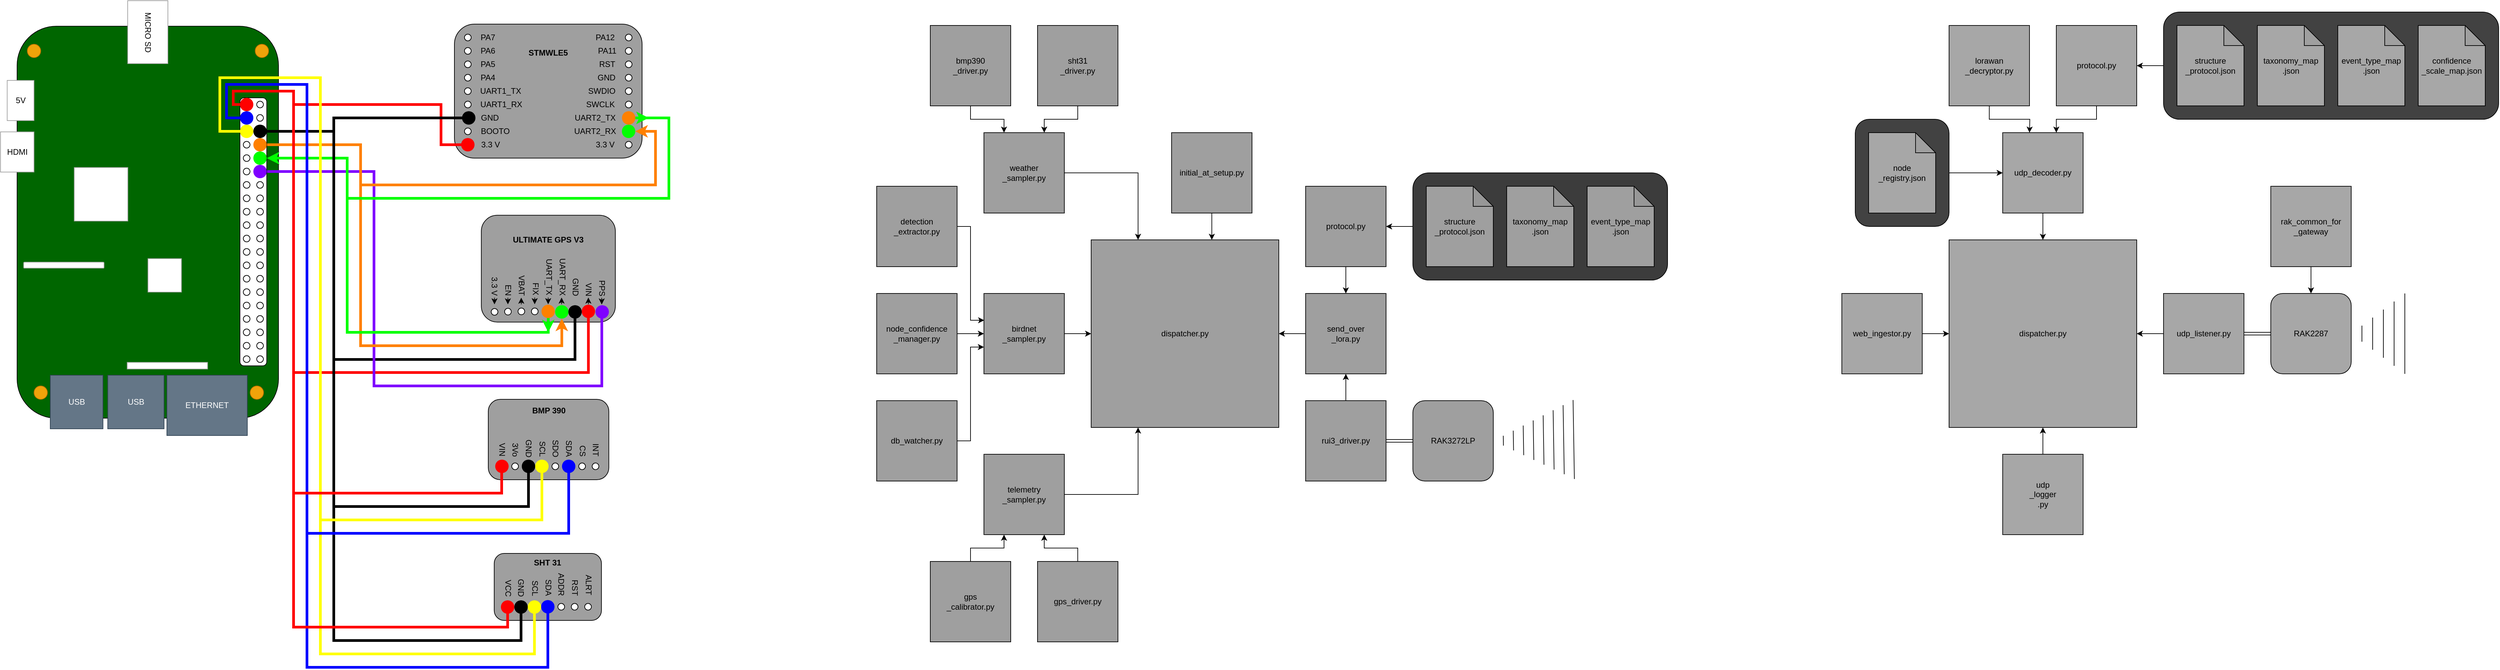 <mxfile version="28.0.6">
  <diagram name="Page-1" id="dmch7mcKJ4LjIAi-1JW_">
    <mxGraphModel dx="5893" dy="2343" grid="0" gridSize="10" guides="1" tooltips="1" connect="1" arrows="1" fold="1" page="0" pageScale="1" pageWidth="850" pageHeight="1100" background="#ffffff" math="0" shadow="0">
      <root>
        <mxCell id="0" />
        <mxCell id="1" parent="0" />
        <mxCell id="sDBwCVcCERNMDRyOcPMA-96" value="&lt;b&gt;ULTIMATE GPS V3&lt;/b&gt;&lt;div&gt;&lt;b&gt;&lt;br&gt;&lt;/b&gt;&lt;/div&gt;&lt;div&gt;&lt;b&gt;&lt;br&gt;&lt;/b&gt;&lt;/div&gt;&lt;div&gt;&lt;b&gt;&lt;br&gt;&lt;/b&gt;&lt;/div&gt;&lt;div&gt;&lt;b&gt;&lt;br&gt;&lt;/b&gt;&lt;/div&gt;&lt;div&gt;&lt;b&gt;&lt;br&gt;&lt;/b&gt;&lt;/div&gt;&lt;div&gt;&lt;br&gt;&lt;/div&gt;" style="rounded=1;whiteSpace=wrap;html=1;fillColor=#9F9F9F;fontColor=#000000;" parent="1" vertex="1">
          <mxGeometry x="-349.88" y="1003.31" width="200" height="159.38" as="geometry" />
        </mxCell>
        <mxCell id="sDBwCVcCERNMDRyOcPMA-309" value="PPS" style="text;html=1;align=center;verticalAlign=middle;whiteSpace=wrap;rounded=0;rotation=90;fontColor=#000000;" parent="1" vertex="1">
          <mxGeometry x="-200.13" y="1097.12" width="60" height="30" as="geometry" />
        </mxCell>
        <mxCell id="sDBwCVcCERNMDRyOcPMA-105" value="&lt;b&gt;SHT 31&lt;/b&gt;&lt;div&gt;&lt;b&gt;&lt;br&gt;&lt;/b&gt;&lt;/div&gt;&lt;div&gt;&lt;b&gt;&lt;br&gt;&lt;/b&gt;&lt;/div&gt;&lt;div&gt;&lt;b&gt;&lt;br&gt;&lt;/b&gt;&lt;/div&gt;&lt;div&gt;&lt;br&gt;&lt;/div&gt;&lt;div&gt;&lt;br&gt;&lt;/div&gt;" style="rounded=1;whiteSpace=wrap;html=1;fillColor=#9F9F9F;fontColor=#000000;" parent="1" vertex="1">
          <mxGeometry x="-330.63" y="1508" width="160" height="100" as="geometry" />
        </mxCell>
        <mxCell id="sDBwCVcCERNMDRyOcPMA-38" value="" style="edgeStyle=orthogonalEdgeStyle;rounded=0;orthogonalLoop=1;jettySize=auto;html=1;strokeColor=#000000;fontColor=#000000;" parent="1" source="sDBwCVcCERNMDRyOcPMA-39" target="sDBwCVcCERNMDRyOcPMA-60" edge="1">
          <mxGeometry relative="1" as="geometry" />
        </mxCell>
        <mxCell id="sDBwCVcCERNMDRyOcPMA-39" value="" style="rounded=1;whiteSpace=wrap;html=1;strokeColor=#000000;fillColor=#3C3C3C;fontColor=#000000;" parent="1" vertex="1">
          <mxGeometry x="1040" y="940" width="380" height="160" as="geometry" />
        </mxCell>
        <mxCell id="sDBwCVcCERNMDRyOcPMA-40" value="" style="edgeStyle=orthogonalEdgeStyle;rounded=0;orthogonalLoop=1;jettySize=auto;html=1;shape=link;strokeColor=#000000;fontColor=#000000;" parent="1" source="sDBwCVcCERNMDRyOcPMA-41" target="sDBwCVcCERNMDRyOcPMA-68" edge="1">
          <mxGeometry relative="1" as="geometry" />
        </mxCell>
        <mxCell id="sDBwCVcCERNMDRyOcPMA-41" value="RAK3272LP" style="rounded=1;whiteSpace=wrap;html=1;strokeColor=#000000;fillColor=#9F9F9F;fontColor=#000000;" parent="1" vertex="1">
          <mxGeometry x="1040" y="1280" width="120" height="120" as="geometry" />
        </mxCell>
        <mxCell id="sDBwCVcCERNMDRyOcPMA-42" value="" style="shape=mxgraph.arrows2.wedgeArrowDashed2;html=1;bendable=0;startWidth=58.947;stepSize=15;rounded=0;entryX=1;entryY=0.5;entryDx=0;entryDy=0;strokeColor=#000000;fontColor=#000000;" parent="1" target="sDBwCVcCERNMDRyOcPMA-41" edge="1">
          <mxGeometry width="100" height="100" relative="1" as="geometry">
            <mxPoint x="1280" y="1338" as="sourcePoint" />
            <mxPoint x="851" y="1036.53" as="targetPoint" />
          </mxGeometry>
        </mxCell>
        <mxCell id="sDBwCVcCERNMDRyOcPMA-43" style="edgeStyle=orthogonalEdgeStyle;rounded=0;orthogonalLoop=1;jettySize=auto;html=1;entryX=0.25;entryY=0;entryDx=0;entryDy=0;strokeColor=#000000;fontColor=#000000;" parent="1" source="sDBwCVcCERNMDRyOcPMA-44" target="sDBwCVcCERNMDRyOcPMA-47" edge="1">
          <mxGeometry relative="1" as="geometry" />
        </mxCell>
        <mxCell id="sDBwCVcCERNMDRyOcPMA-44" value="weather&lt;br&gt;_sampler.py" style="whiteSpace=wrap;html=1;aspect=fixed;strokeColor=#000000;fillColor=#9F9F9F;fontColor=#000000;" parent="1" vertex="1">
          <mxGeometry x="400" y="880" width="120" height="120" as="geometry" />
        </mxCell>
        <mxCell id="sDBwCVcCERNMDRyOcPMA-45" style="edgeStyle=orthogonalEdgeStyle;rounded=0;orthogonalLoop=1;jettySize=auto;html=1;entryX=0.25;entryY=0;entryDx=0;entryDy=0;strokeColor=#000000;fontColor=#000000;" parent="1" source="sDBwCVcCERNMDRyOcPMA-46" target="sDBwCVcCERNMDRyOcPMA-44" edge="1">
          <mxGeometry relative="1" as="geometry" />
        </mxCell>
        <mxCell id="sDBwCVcCERNMDRyOcPMA-46" value="bmp390&lt;br&gt;_driver.py" style="whiteSpace=wrap;html=1;aspect=fixed;strokeColor=#000000;fillColor=#9F9F9F;fontColor=#000000;" parent="1" vertex="1">
          <mxGeometry x="320" y="720" width="120" height="120" as="geometry" />
        </mxCell>
        <mxCell id="sDBwCVcCERNMDRyOcPMA-47" value="dispatcher.py" style="whiteSpace=wrap;html=1;aspect=fixed;strokeColor=#000000;fillColor=#9F9F9F;fontColor=#000000;" parent="1" vertex="1">
          <mxGeometry x="560" y="1040" width="280" height="280" as="geometry" />
        </mxCell>
        <mxCell id="sDBwCVcCERNMDRyOcPMA-48" value="" style="edgeStyle=orthogonalEdgeStyle;rounded=0;orthogonalLoop=1;jettySize=auto;html=1;strokeColor=#000000;fontColor=#000000;" parent="1" source="sDBwCVcCERNMDRyOcPMA-49" target="sDBwCVcCERNMDRyOcPMA-47" edge="1">
          <mxGeometry relative="1" as="geometry" />
        </mxCell>
        <mxCell id="sDBwCVcCERNMDRyOcPMA-49" value="send_over&lt;br&gt;_lora.py" style="whiteSpace=wrap;html=1;aspect=fixed;strokeColor=#000000;fillColor=#9F9F9F;fontColor=#000000;" parent="1" vertex="1">
          <mxGeometry x="880" y="1120" width="120" height="120" as="geometry" />
        </mxCell>
        <mxCell id="sDBwCVcCERNMDRyOcPMA-50" value="&lt;div&gt;db_watcher.py&lt;/div&gt;" style="whiteSpace=wrap;html=1;aspect=fixed;strokeColor=#000000;fillColor=#9F9F9F;fontColor=#000000;" parent="1" vertex="1">
          <mxGeometry x="240" y="1280" width="120" height="120" as="geometry" />
        </mxCell>
        <mxCell id="sDBwCVcCERNMDRyOcPMA-51" style="edgeStyle=orthogonalEdgeStyle;rounded=0;orthogonalLoop=1;jettySize=auto;html=1;entryX=0.25;entryY=1;entryDx=0;entryDy=0;strokeColor=#000000;fontColor=#000000;" parent="1" source="sDBwCVcCERNMDRyOcPMA-52" target="sDBwCVcCERNMDRyOcPMA-47" edge="1">
          <mxGeometry relative="1" as="geometry" />
        </mxCell>
        <mxCell id="sDBwCVcCERNMDRyOcPMA-52" value="telemetry&lt;div&gt;_sampler.py&lt;/div&gt;" style="whiteSpace=wrap;html=1;aspect=fixed;strokeColor=#000000;fillColor=#9F9F9F;fontColor=#000000;" parent="1" vertex="1">
          <mxGeometry x="400" y="1360" width="120" height="120" as="geometry" />
        </mxCell>
        <mxCell id="sDBwCVcCERNMDRyOcPMA-53" style="edgeStyle=orthogonalEdgeStyle;rounded=0;orthogonalLoop=1;jettySize=auto;html=1;entryX=0.75;entryY=1;entryDx=0;entryDy=0;strokeColor=#000000;fontColor=#000000;" parent="1" source="sDBwCVcCERNMDRyOcPMA-54" target="sDBwCVcCERNMDRyOcPMA-52" edge="1">
          <mxGeometry relative="1" as="geometry" />
        </mxCell>
        <mxCell id="sDBwCVcCERNMDRyOcPMA-54" value="gps_driver.py" style="whiteSpace=wrap;html=1;aspect=fixed;strokeColor=#000000;fillColor=#9F9F9F;fontColor=#000000;" parent="1" vertex="1">
          <mxGeometry x="480" y="1520" width="120" height="120" as="geometry" />
        </mxCell>
        <mxCell id="sDBwCVcCERNMDRyOcPMA-55" style="edgeStyle=orthogonalEdgeStyle;rounded=0;orthogonalLoop=1;jettySize=auto;html=1;entryX=0.25;entryY=1;entryDx=0;entryDy=0;strokeColor=#000000;fontColor=#000000;" parent="1" source="sDBwCVcCERNMDRyOcPMA-56" target="sDBwCVcCERNMDRyOcPMA-52" edge="1">
          <mxGeometry relative="1" as="geometry" />
        </mxCell>
        <mxCell id="sDBwCVcCERNMDRyOcPMA-56" value="gps&lt;br&gt;_calibrator.py" style="whiteSpace=wrap;html=1;aspect=fixed;strokeColor=#000000;fillColor=#9F9F9F;fontColor=#000000;" parent="1" vertex="1">
          <mxGeometry x="320" y="1520" width="120" height="120" as="geometry" />
        </mxCell>
        <mxCell id="sDBwCVcCERNMDRyOcPMA-57" style="edgeStyle=orthogonalEdgeStyle;rounded=0;orthogonalLoop=1;jettySize=auto;html=1;entryX=0.75;entryY=0;entryDx=0;entryDy=0;strokeColor=#000000;fontColor=#000000;" parent="1" source="sDBwCVcCERNMDRyOcPMA-58" target="sDBwCVcCERNMDRyOcPMA-44" edge="1">
          <mxGeometry relative="1" as="geometry" />
        </mxCell>
        <mxCell id="sDBwCVcCERNMDRyOcPMA-58" value="sht31&lt;br&gt;_driver.py" style="whiteSpace=wrap;html=1;aspect=fixed;strokeColor=#000000;fillColor=#9F9F9F;fontColor=#000000;" parent="1" vertex="1">
          <mxGeometry x="480" y="720" width="120" height="120" as="geometry" />
        </mxCell>
        <mxCell id="sDBwCVcCERNMDRyOcPMA-59" value="" style="edgeStyle=orthogonalEdgeStyle;rounded=0;orthogonalLoop=1;jettySize=auto;html=1;strokeColor=#000000;fontColor=#000000;" parent="1" source="sDBwCVcCERNMDRyOcPMA-60" target="sDBwCVcCERNMDRyOcPMA-49" edge="1">
          <mxGeometry relative="1" as="geometry" />
        </mxCell>
        <mxCell id="sDBwCVcCERNMDRyOcPMA-60" value="protocol.py" style="whiteSpace=wrap;html=1;aspect=fixed;strokeColor=#000000;fillColor=#9F9F9F;fontColor=#000000;" parent="1" vertex="1">
          <mxGeometry x="880" y="960" width="120" height="120" as="geometry" />
        </mxCell>
        <mxCell id="sDBwCVcCERNMDRyOcPMA-62" value="" style="edgeStyle=orthogonalEdgeStyle;rounded=0;orthogonalLoop=1;jettySize=auto;html=1;strokeColor=#000000;fontColor=#000000;" parent="1" source="sDBwCVcCERNMDRyOcPMA-63" target="sDBwCVcCERNMDRyOcPMA-65" edge="1">
          <mxGeometry relative="1" as="geometry" />
        </mxCell>
        <mxCell id="sDBwCVcCERNMDRyOcPMA-63" value="node_confidence&lt;br&gt;_manager.py" style="whiteSpace=wrap;html=1;aspect=fixed;strokeColor=#000000;fillColor=#9F9F9F;fontColor=#000000;" parent="1" vertex="1">
          <mxGeometry x="240" y="1120" width="120" height="120" as="geometry" />
        </mxCell>
        <mxCell id="sDBwCVcCERNMDRyOcPMA-64" value="" style="edgeStyle=orthogonalEdgeStyle;rounded=0;orthogonalLoop=1;jettySize=auto;html=1;strokeColor=#000000;fontColor=#000000;" parent="1" source="sDBwCVcCERNMDRyOcPMA-65" target="sDBwCVcCERNMDRyOcPMA-47" edge="1">
          <mxGeometry relative="1" as="geometry" />
        </mxCell>
        <mxCell id="sDBwCVcCERNMDRyOcPMA-65" value="birdnet&lt;div&gt;_sampler.py&lt;/div&gt;" style="whiteSpace=wrap;html=1;aspect=fixed;strokeColor=#000000;fillColor=#9F9F9F;fontColor=#000000;" parent="1" vertex="1">
          <mxGeometry x="400" y="1120" width="120" height="120" as="geometry" />
        </mxCell>
        <mxCell id="sDBwCVcCERNMDRyOcPMA-66" value="detection&lt;div&gt;_extractor.py&lt;/div&gt;" style="whiteSpace=wrap;html=1;aspect=fixed;strokeColor=#000000;fillColor=#9F9F9F;fontColor=#000000;" parent="1" vertex="1">
          <mxGeometry x="240" y="960" width="120" height="120" as="geometry" />
        </mxCell>
        <mxCell id="sDBwCVcCERNMDRyOcPMA-67" value="" style="edgeStyle=orthogonalEdgeStyle;rounded=0;orthogonalLoop=1;jettySize=auto;html=1;strokeColor=#000000;fontColor=#000000;" parent="1" source="sDBwCVcCERNMDRyOcPMA-68" target="sDBwCVcCERNMDRyOcPMA-49" edge="1">
          <mxGeometry relative="1" as="geometry" />
        </mxCell>
        <mxCell id="sDBwCVcCERNMDRyOcPMA-68" value="rui3_driver.py" style="whiteSpace=wrap;html=1;aspect=fixed;strokeColor=#000000;fillColor=#9F9F9F;fontColor=#000000;" parent="1" vertex="1">
          <mxGeometry x="880" y="1280" width="120" height="120" as="geometry" />
        </mxCell>
        <mxCell id="sDBwCVcCERNMDRyOcPMA-69" value="event_type_map&lt;br&gt;.json" style="shape=note;whiteSpace=wrap;html=1;backgroundOutline=1;darkOpacity=0.05;strokeColor=#000000;fillColor=#9F9F9F;fontColor=#000000;" parent="1" vertex="1">
          <mxGeometry x="1300" y="960" width="100" height="120" as="geometry" />
        </mxCell>
        <mxCell id="sDBwCVcCERNMDRyOcPMA-70" value="taxonomy_map&lt;br&gt;.json" style="shape=note;whiteSpace=wrap;html=1;backgroundOutline=1;darkOpacity=0.05;strokeColor=#000000;fillColor=#9F9F9F;fontColor=#000000;" parent="1" vertex="1">
          <mxGeometry x="1180" y="960" width="100" height="120" as="geometry" />
        </mxCell>
        <mxCell id="sDBwCVcCERNMDRyOcPMA-71" value="structure&lt;div&gt;_protocol.json&lt;/div&gt;" style="shape=note;whiteSpace=wrap;html=1;backgroundOutline=1;darkOpacity=0.05;strokeColor=#000000;fillColor=#9F9F9F;fontColor=#000000;" parent="1" vertex="1">
          <mxGeometry x="1060" y="960" width="100" height="120" as="geometry" />
        </mxCell>
        <mxCell id="sDBwCVcCERNMDRyOcPMA-72" style="edgeStyle=orthogonalEdgeStyle;rounded=0;orthogonalLoop=1;jettySize=auto;html=1;entryX=0;entryY=0.667;entryDx=0;entryDy=0;entryPerimeter=0;strokeColor=#000000;fontColor=#000000;" parent="1" source="sDBwCVcCERNMDRyOcPMA-50" target="sDBwCVcCERNMDRyOcPMA-65" edge="1">
          <mxGeometry relative="1" as="geometry" />
        </mxCell>
        <mxCell id="sDBwCVcCERNMDRyOcPMA-73" style="edgeStyle=orthogonalEdgeStyle;rounded=0;orthogonalLoop=1;jettySize=auto;html=1;entryX=0.003;entryY=0.335;entryDx=0;entryDy=0;entryPerimeter=0;strokeColor=#000000;fontColor=#000000;" parent="1" source="sDBwCVcCERNMDRyOcPMA-66" target="sDBwCVcCERNMDRyOcPMA-65" edge="1">
          <mxGeometry relative="1" as="geometry">
            <Array as="points">
              <mxPoint x="380" y="1020" />
              <mxPoint x="380" y="1160" />
              <mxPoint x="400" y="1160" />
            </Array>
          </mxGeometry>
        </mxCell>
        <mxCell id="sDBwCVcCERNMDRyOcPMA-74" value="&lt;div&gt;initial_at_setup.py&lt;/div&gt;" style="whiteSpace=wrap;html=1;aspect=fixed;strokeColor=#000000;fillColor=#9F9F9F;fontColor=#000000;" parent="1" vertex="1">
          <mxGeometry x="680" y="880" width="120" height="120" as="geometry" />
        </mxCell>
        <mxCell id="sDBwCVcCERNMDRyOcPMA-75" style="edgeStyle=orthogonalEdgeStyle;rounded=0;orthogonalLoop=1;jettySize=auto;html=1;entryX=0.643;entryY=0;entryDx=0;entryDy=0;entryPerimeter=0;strokeColor=#000000;fontColor=#000000;" parent="1" source="sDBwCVcCERNMDRyOcPMA-74" target="sDBwCVcCERNMDRyOcPMA-47" edge="1">
          <mxGeometry relative="1" as="geometry" />
        </mxCell>
        <mxCell id="sDBwCVcCERNMDRyOcPMA-76" value="&lt;b&gt;STMWLE5&lt;/b&gt;&lt;div&gt;&lt;b&gt;&lt;br&gt;&lt;/b&gt;&lt;/div&gt;&lt;div&gt;&lt;b&gt;&lt;br&gt;&lt;/b&gt;&lt;/div&gt;&lt;div&gt;&lt;b&gt;&lt;br&gt;&lt;/b&gt;&lt;/div&gt;&lt;div&gt;&lt;b&gt;&lt;br&gt;&lt;/b&gt;&lt;/div&gt;&lt;div&gt;&lt;b&gt;&lt;br&gt;&lt;/b&gt;&lt;/div&gt;&lt;div&gt;&lt;b&gt;&lt;br&gt;&lt;/b&gt;&lt;/div&gt;&lt;div&gt;&lt;b&gt;&lt;br&gt;&lt;/b&gt;&lt;/div&gt;&lt;div&gt;&lt;b&gt;&lt;br&gt;&lt;/b&gt;&lt;/div&gt;" style="rounded=1;whiteSpace=wrap;html=1;fillColor=#9F9F9F;fontColor=#000000;" parent="1" vertex="1">
          <mxGeometry x="-390" y="718" width="280" height="200" as="geometry" />
        </mxCell>
        <mxCell id="sDBwCVcCERNMDRyOcPMA-80" value="" style="rounded=1;whiteSpace=wrap;html=1;fillColor=#006600;movable=1;resizable=1;rotatable=1;deletable=1;editable=1;locked=0;connectable=1;rotation=-90;" parent="1" vertex="1">
          <mxGeometry x="-1140" y="818.62" width="585" height="390" as="geometry" />
        </mxCell>
        <mxCell id="sDBwCVcCERNMDRyOcPMA-81" value="" style="whiteSpace=wrap;html=1;aspect=fixed;movable=1;resizable=1;rotatable=1;deletable=1;editable=1;locked=0;connectable=1;strokeColor=#9F9F9F;" parent="1" vertex="1">
          <mxGeometry x="-957.25" y="932" width="80" height="80" as="geometry" />
        </mxCell>
        <mxCell id="sDBwCVcCERNMDRyOcPMA-82" value="" style="whiteSpace=wrap;html=1;aspect=fixed;movable=1;resizable=1;rotatable=1;deletable=1;editable=1;locked=0;connectable=1;strokeColor=#9F9F9F;" parent="1" vertex="1">
          <mxGeometry x="-847.25" y="1068" width="50" height="50" as="geometry" />
        </mxCell>
        <mxCell id="sDBwCVcCERNMDRyOcPMA-83" value="" style="rounded=0;whiteSpace=wrap;html=1;movable=1;resizable=1;rotatable=1;deletable=1;editable=1;locked=0;connectable=1;rotation=90;strokeColor=#9F9F9F;" parent="1" vertex="1">
          <mxGeometry x="-823.25" y="1167.81" width="10" height="120" as="geometry" />
        </mxCell>
        <mxCell id="sDBwCVcCERNMDRyOcPMA-84" value="HDMI" style="rounded=0;whiteSpace=wrap;html=1;movable=1;resizable=1;rotatable=1;deletable=1;editable=1;locked=0;connectable=1;strokeColor=#9F9F9F;" parent="1" vertex="1">
          <mxGeometry x="-1067.25" y="878.81" width="50" height="60" as="geometry" />
        </mxCell>
        <mxCell id="sDBwCVcCERNMDRyOcPMA-85" value="" style="rounded=1;whiteSpace=wrap;html=1;movable=1;resizable=1;rotatable=1;deletable=1;editable=1;locked=0;connectable=1;rotation=90;strokeColor=#9F9F9F;" parent="1" vertex="1">
          <mxGeometry x="-977.25" y="1017.81" width="9" height="120" as="geometry" />
        </mxCell>
        <mxCell id="sDBwCVcCERNMDRyOcPMA-86" value="5V" style="rounded=0;whiteSpace=wrap;html=1;movable=1;resizable=1;rotatable=1;deletable=1;editable=1;locked=0;connectable=1;strokeColor=#9F9F9F;" parent="1" vertex="1">
          <mxGeometry x="-1057.25" y="802" width="40" height="60" as="geometry" />
        </mxCell>
        <mxCell id="sDBwCVcCERNMDRyOcPMA-87" value="MICRO SD" style="rounded=0;whiteSpace=wrap;html=1;movable=1;resizable=1;rotatable=1;deletable=1;editable=1;locked=0;connectable=1;rotation=90;strokeColor=#9F9F9F;" parent="1" vertex="1">
          <mxGeometry x="-894.5" y="700" width="94" height="60" as="geometry" />
        </mxCell>
        <mxCell id="sDBwCVcCERNMDRyOcPMA-88" value="ETHERNET" style="rounded=0;whiteSpace=wrap;html=1;fillColor=#647687;fontColor=#ffffff;strokeColor=#314354;movable=1;resizable=1;rotatable=1;deletable=1;editable=1;locked=0;connectable=1;" parent="1" vertex="1">
          <mxGeometry x="-819" y="1242" width="120" height="90" as="geometry" />
        </mxCell>
        <mxCell id="sDBwCVcCERNMDRyOcPMA-89" value="USB" style="rounded=0;whiteSpace=wrap;html=1;fillColor=#647687;fontColor=#ffffff;strokeColor=#314354;movable=1;resizable=1;rotatable=1;deletable=1;editable=1;locked=0;connectable=1;" parent="1" vertex="1">
          <mxGeometry x="-993" y="1242" width="78.63" height="80" as="geometry" />
        </mxCell>
        <mxCell id="sDBwCVcCERNMDRyOcPMA-90" value="USB" style="rounded=0;whiteSpace=wrap;html=1;fillColor=#647687;fontColor=#ffffff;strokeColor=#314354;movable=1;resizable=1;rotatable=1;deletable=1;editable=1;locked=0;connectable=1;" parent="1" vertex="1">
          <mxGeometry x="-907.25" y="1242" width="84" height="80" as="geometry" />
        </mxCell>
        <mxCell id="sDBwCVcCERNMDRyOcPMA-91" value="" style="ellipse;whiteSpace=wrap;html=1;aspect=fixed;fillColor=#f0a30a;fontColor=#000000;strokeColor=#BD7000;" parent="1" vertex="1">
          <mxGeometry x="-1017.25" y="1258" width="20" height="20" as="geometry" />
        </mxCell>
        <mxCell id="sDBwCVcCERNMDRyOcPMA-92" value="" style="ellipse;whiteSpace=wrap;html=1;aspect=fixed;fillColor=#f0a30a;fontColor=#000000;strokeColor=#BD7000;" parent="1" vertex="1">
          <mxGeometry x="-694.75" y="1258" width="20" height="20" as="geometry" />
        </mxCell>
        <mxCell id="sDBwCVcCERNMDRyOcPMA-93" value="" style="ellipse;whiteSpace=wrap;html=1;aspect=fixed;fillColor=#f0a30a;fontColor=#000000;strokeColor=#BD7000;" parent="1" vertex="1">
          <mxGeometry x="-1027.25" y="748" width="20" height="20" as="geometry" />
        </mxCell>
        <mxCell id="sDBwCVcCERNMDRyOcPMA-94" value="" style="ellipse;whiteSpace=wrap;html=1;aspect=fixed;fillColor=#f0a30a;fontColor=#000000;strokeColor=#BD7000;" parent="1" vertex="1">
          <mxGeometry x="-687.25" y="748" width="20" height="20" as="geometry" />
        </mxCell>
        <mxCell id="sDBwCVcCERNMDRyOcPMA-95" style="edgeStyle=orthogonalEdgeStyle;rounded=0;orthogonalLoop=1;jettySize=auto;html=1;endArrow=none;startFill=0;strokeWidth=4;strokeColor=#FF0000;" parent="1" source="sDBwCVcCERNMDRyOcPMA-272" edge="1">
          <mxGeometry relative="1" as="geometry">
            <mxPoint x="-630" y="838" as="targetPoint" />
            <Array as="points">
              <mxPoint x="-410" y="898" />
              <mxPoint x="-410" y="838" />
            </Array>
          </mxGeometry>
        </mxCell>
        <mxCell id="sDBwCVcCERNMDRyOcPMA-97" style="edgeStyle=orthogonalEdgeStyle;rounded=0;orthogonalLoop=1;jettySize=auto;html=1;endArrow=none;startFill=0;strokeWidth=4;exitX=0.5;exitY=1;exitDx=0;exitDy=0;strokeColor=#000000;" parent="1" source="sDBwCVcCERNMDRyOcPMA-295" edge="1">
          <mxGeometry relative="1" as="geometry">
            <mxPoint x="-570" y="1218.537" as="targetPoint" />
            <Array as="points">
              <mxPoint x="-210" y="1219" />
            </Array>
          </mxGeometry>
        </mxCell>
        <mxCell id="sDBwCVcCERNMDRyOcPMA-98" style="edgeStyle=orthogonalEdgeStyle;rounded=0;orthogonalLoop=1;jettySize=auto;html=1;endArrow=none;startFill=0;strokeWidth=4;strokeColor=#FF0000;" parent="1" source="sDBwCVcCERNMDRyOcPMA-294" edge="1">
          <mxGeometry relative="1" as="geometry">
            <mxPoint x="-629.615" y="1238" as="targetPoint" />
            <Array as="points">
              <mxPoint x="-190" y="1238" />
            </Array>
          </mxGeometry>
        </mxCell>
        <mxCell id="sDBwCVcCERNMDRyOcPMA-99" style="edgeStyle=orthogonalEdgeStyle;rounded=0;orthogonalLoop=1;jettySize=auto;html=1;entryX=0.5;entryY=1;entryDx=0;entryDy=0;strokeWidth=4;endArrow=none;startFill=0;strokeColor=#7F00FF;" parent="1" source="sDBwCVcCERNMDRyOcPMA-366" target="sDBwCVcCERNMDRyOcPMA-296" edge="1">
          <mxGeometry relative="1" as="geometry">
            <Array as="points">
              <mxPoint x="-510" y="938" />
              <mxPoint x="-510" y="1258" />
              <mxPoint x="-170" y="1258" />
            </Array>
          </mxGeometry>
        </mxCell>
        <mxCell id="sDBwCVcCERNMDRyOcPMA-100" style="edgeStyle=orthogonalEdgeStyle;rounded=0;orthogonalLoop=1;jettySize=auto;html=1;entryX=0.5;entryY=1;entryDx=0;entryDy=0;strokeWidth=4;endArrow=classic;startFill=0;strokeColor=#FF8000;endFill=1;exitX=0.5;exitY=0.5;exitDx=0;exitDy=0;exitPerimeter=0;" parent="1" source="sDBwCVcCERNMDRyOcPMA-364" target="sDBwCVcCERNMDRyOcPMA-358" edge="1">
          <mxGeometry relative="1" as="geometry">
            <Array as="points">
              <mxPoint x="-530" y="898" />
              <mxPoint x="-530" y="1198" />
              <mxPoint x="-230" y="1198" />
            </Array>
          </mxGeometry>
        </mxCell>
        <mxCell id="sDBwCVcCERNMDRyOcPMA-101" style="edgeStyle=orthogonalEdgeStyle;rounded=0;orthogonalLoop=1;jettySize=auto;html=1;strokeWidth=4;strokeColor=#00FF00;endArrow=classic;startFill=1;startArrow=classic;exitX=1;exitY=0.5;exitDx=0;exitDy=0;endFill=1;" parent="1" source="sDBwCVcCERNMDRyOcPMA-363" edge="1">
          <mxGeometry relative="1" as="geometry">
            <Array as="points">
              <mxPoint x="-550" y="918" />
              <mxPoint x="-550" y="1178" />
              <mxPoint x="-250" y="1178" />
              <mxPoint x="-250" y="1153" />
              <mxPoint x="-250" y="1153" />
            </Array>
            <mxPoint x="-640" y="928" as="sourcePoint" />
            <mxPoint x="-250" y="1178" as="targetPoint" />
          </mxGeometry>
        </mxCell>
        <mxCell id="sDBwCVcCERNMDRyOcPMA-102" style="edgeStyle=orthogonalEdgeStyle;rounded=0;orthogonalLoop=1;jettySize=auto;html=1;entryX=0.5;entryY=1;entryDx=0;entryDy=0;endArrow=none;startFill=0;strokeWidth=4;strokeColor=#000000;" parent="1" source="sDBwCVcCERNMDRyOcPMA-230" target="sDBwCVcCERNMDRyOcPMA-312" edge="1">
          <mxGeometry relative="1" as="geometry">
            <Array as="points">
              <mxPoint x="-570" y="878" />
              <mxPoint x="-570" y="1638" />
              <mxPoint x="-291" y="1638" />
            </Array>
          </mxGeometry>
        </mxCell>
        <mxCell id="sDBwCVcCERNMDRyOcPMA-103" value="" style="rounded=1;whiteSpace=wrap;html=1;" parent="1" vertex="1">
          <mxGeometry x="-710" y="828" width="40" height="400" as="geometry" />
        </mxCell>
        <mxCell id="sDBwCVcCERNMDRyOcPMA-104" value="&lt;b&gt;BMP 390&lt;/b&gt;&lt;div&gt;&lt;b&gt;&lt;br&gt;&lt;/b&gt;&lt;/div&gt;&lt;div&gt;&lt;b&gt;&lt;br&gt;&lt;/b&gt;&lt;/div&gt;&lt;div&gt;&lt;b&gt;&lt;br&gt;&lt;/b&gt;&lt;/div&gt;&lt;div&gt;&lt;b&gt;&lt;br&gt;&lt;/b&gt;&lt;/div&gt;&lt;div&gt;&lt;b&gt;&lt;br&gt;&lt;/b&gt;&lt;/div&gt;&lt;div&gt;&lt;br&gt;&lt;/div&gt;" style="rounded=1;whiteSpace=wrap;html=1;fillColor=#9F9F9F;fontColor=#000000;" parent="1" vertex="1">
          <mxGeometry x="-339.49" y="1278" width="179.88" height="120" as="geometry" />
        </mxCell>
        <mxCell id="sDBwCVcCERNMDRyOcPMA-106" value="VIN" style="text;html=1;align=center;verticalAlign=middle;whiteSpace=wrap;rounded=0;rotation=90;fontColor=#000000;" parent="1" vertex="1">
          <mxGeometry x="-349.13" y="1338" width="60" height="30" as="geometry" />
        </mxCell>
        <mxCell id="sDBwCVcCERNMDRyOcPMA-107" value="" style="ellipse;whiteSpace=wrap;html=1;aspect=fixed;movable=1;resizable=1;rotatable=1;deletable=1;editable=1;locked=0;connectable=1;" parent="1" vertex="1">
          <mxGeometry x="-705.0" y="833" width="10" height="10" as="geometry" />
        </mxCell>
        <mxCell id="sDBwCVcCERNMDRyOcPMA-206" value="PA11" style="text;html=1;align=center;verticalAlign=middle;whiteSpace=wrap;rounded=0;fontColor=#000000;" parent="1" vertex="1">
          <mxGeometry x="-192" y="743" width="60" height="30" as="geometry" />
        </mxCell>
        <mxCell id="sDBwCVcCERNMDRyOcPMA-207" value="UART2_RX" style="text;html=1;align=center;verticalAlign=middle;whiteSpace=wrap;rounded=0;fontColor=#000000;" parent="1" vertex="1">
          <mxGeometry x="-210" y="863.0" width="60" height="30" as="geometry" />
        </mxCell>
        <mxCell id="sDBwCVcCERNMDRyOcPMA-208" value="SWCLK" style="text;html=1;align=center;verticalAlign=middle;whiteSpace=wrap;rounded=0;fontColor=#000000;" parent="1" vertex="1">
          <mxGeometry x="-202" y="823" width="60" height="30" as="geometry" />
        </mxCell>
        <mxCell id="sDBwCVcCERNMDRyOcPMA-209" value="PA12" style="text;html=1;align=center;verticalAlign=middle;whiteSpace=wrap;rounded=0;fontColor=#000000;" parent="1" vertex="1">
          <mxGeometry x="-195" y="723" width="60" height="30" as="geometry" />
        </mxCell>
        <mxCell id="sDBwCVcCERNMDRyOcPMA-210" value="SWDIO" style="text;html=1;align=center;verticalAlign=middle;whiteSpace=wrap;rounded=0;fontColor=#000000;" parent="1" vertex="1">
          <mxGeometry x="-200" y="803.0" width="60" height="30" as="geometry" />
        </mxCell>
        <mxCell id="sDBwCVcCERNMDRyOcPMA-211" value="GND" style="text;html=1;align=center;verticalAlign=middle;whiteSpace=wrap;rounded=0;fontColor=#000000;" parent="1" vertex="1">
          <mxGeometry x="-193" y="783" width="60" height="30" as="geometry" />
        </mxCell>
        <mxCell id="sDBwCVcCERNMDRyOcPMA-212" value="RST" style="text;html=1;align=center;verticalAlign=middle;whiteSpace=wrap;rounded=0;fontColor=#000000;" parent="1" vertex="1">
          <mxGeometry x="-192" y="763" width="60" height="30" as="geometry" />
        </mxCell>
        <mxCell id="sDBwCVcCERNMDRyOcPMA-213" value="3.3 V" style="text;html=1;align=center;verticalAlign=middle;whiteSpace=wrap;rounded=0;fontColor=#000000;" parent="1" vertex="1">
          <mxGeometry x="-195" y="883.0" width="60" height="30" as="geometry" />
        </mxCell>
        <mxCell id="sDBwCVcCERNMDRyOcPMA-214" value="UART2_TX" style="text;html=1;align=center;verticalAlign=middle;whiteSpace=wrap;rounded=0;fontColor=#000000;" parent="1" vertex="1">
          <mxGeometry x="-210" y="843" width="60" height="30" as="geometry" />
        </mxCell>
        <mxCell id="sDBwCVcCERNMDRyOcPMA-215" value="BOOTO" style="text;html=1;align=center;verticalAlign=middle;whiteSpace=wrap;rounded=0;fontColor=#000000;" parent="1" vertex="1">
          <mxGeometry x="-358.64" y="863" width="60" height="30" as="geometry" />
        </mxCell>
        <mxCell id="sDBwCVcCERNMDRyOcPMA-216" value="UART1_RX" style="text;html=1;align=center;verticalAlign=middle;whiteSpace=wrap;rounded=0;fontColor=#000000;" parent="1" vertex="1">
          <mxGeometry x="-349.64" y="823" width="60" height="30" as="geometry" />
        </mxCell>
        <mxCell id="sDBwCVcCERNMDRyOcPMA-217" value="PA4" style="text;html=1;align=center;verticalAlign=middle;whiteSpace=wrap;rounded=0;fontColor=#000000;" parent="1" vertex="1">
          <mxGeometry x="-370" y="783.0" width="60" height="30" as="geometry" />
        </mxCell>
        <mxCell id="sDBwCVcCERNMDRyOcPMA-218" value="PA7" style="text;html=1;align=center;verticalAlign=middle;whiteSpace=wrap;rounded=0;fontColor=#000000;" parent="1" vertex="1">
          <mxGeometry x="-370" y="723" width="60" height="30" as="geometry" />
        </mxCell>
        <mxCell id="sDBwCVcCERNMDRyOcPMA-219" value="PA5" style="text;html=1;align=center;verticalAlign=middle;whiteSpace=wrap;rounded=0;fontColor=#000000;" parent="1" vertex="1">
          <mxGeometry x="-370" y="763" width="60" height="30" as="geometry" />
        </mxCell>
        <mxCell id="sDBwCVcCERNMDRyOcPMA-220" value="GND" style="text;html=1;align=center;verticalAlign=middle;whiteSpace=wrap;rounded=0;fontColor=#000000;" parent="1" vertex="1">
          <mxGeometry x="-367.0" y="843.0" width="60" height="30" as="geometry" />
        </mxCell>
        <mxCell id="sDBwCVcCERNMDRyOcPMA-221" value="PA6" style="text;html=1;align=center;verticalAlign=middle;whiteSpace=wrap;rounded=0;fontColor=#000000;" parent="1" vertex="1">
          <mxGeometry x="-370" y="743" width="60" height="30" as="geometry" />
        </mxCell>
        <mxCell id="sDBwCVcCERNMDRyOcPMA-222" value="3.3 V" style="text;html=1;align=center;verticalAlign=middle;whiteSpace=wrap;rounded=0;fontColor=#000000;" parent="1" vertex="1">
          <mxGeometry x="-366" y="883.0" width="60" height="30" as="geometry" />
        </mxCell>
        <mxCell id="sDBwCVcCERNMDRyOcPMA-223" value="UART1_TX" style="text;html=1;align=center;verticalAlign=middle;whiteSpace=wrap;rounded=0;fontColor=#000000;" parent="1" vertex="1">
          <mxGeometry x="-350.64" y="803" width="60" height="30" as="geometry" />
        </mxCell>
        <mxCell id="sDBwCVcCERNMDRyOcPMA-224" value="" style="ellipse;whiteSpace=wrap;html=1;aspect=fixed;movable=1;resizable=1;rotatable=1;deletable=1;editable=1;locked=0;connectable=1;" parent="1" vertex="1">
          <mxGeometry x="-685" y="833" width="10" height="10" as="geometry" />
        </mxCell>
        <mxCell id="sDBwCVcCERNMDRyOcPMA-225" style="edgeStyle=orthogonalEdgeStyle;rounded=0;orthogonalLoop=1;jettySize=auto;html=1;entryX=1;entryY=0.5;entryDx=0;entryDy=0;strokeColor=#0000FF;strokeWidth=4;endArrow=none;startFill=0;" parent="1" source="sDBwCVcCERNMDRyOcPMA-226" target="sDBwCVcCERNMDRyOcPMA-325" edge="1">
          <mxGeometry relative="1" as="geometry">
            <Array as="points">
              <mxPoint x="-730" y="858" />
              <mxPoint x="-730" y="808" />
              <mxPoint x="-610" y="808" />
              <mxPoint x="-610" y="1678" />
              <mxPoint x="-251" y="1678" />
            </Array>
          </mxGeometry>
        </mxCell>
        <mxCell id="sDBwCVcCERNMDRyOcPMA-226" value="" style="ellipse;whiteSpace=wrap;html=1;aspect=fixed;movable=1;resizable=1;rotatable=1;deletable=1;editable=1;locked=0;connectable=1;" parent="1" vertex="1">
          <mxGeometry x="-705" y="853" width="10" height="10" as="geometry" />
        </mxCell>
        <mxCell id="sDBwCVcCERNMDRyOcPMA-227" value="" style="ellipse;whiteSpace=wrap;html=1;aspect=fixed;movable=1;resizable=1;rotatable=1;deletable=1;editable=1;locked=0;connectable=1;" parent="1" vertex="1">
          <mxGeometry x="-685.0" y="853" width="10" height="10" as="geometry" />
        </mxCell>
        <mxCell id="sDBwCVcCERNMDRyOcPMA-228" style="edgeStyle=orthogonalEdgeStyle;rounded=0;orthogonalLoop=1;jettySize=auto;html=1;entryX=0.5;entryY=1;entryDx=0;entryDy=0;strokeWidth=4;strokeColor=#FFFF00;endArrow=none;startFill=0;" parent="1" source="sDBwCVcCERNMDRyOcPMA-229" target="sDBwCVcCERNMDRyOcPMA-311" edge="1">
          <mxGeometry relative="1" as="geometry">
            <Array as="points">
              <mxPoint x="-740" y="878" />
              <mxPoint x="-740" y="798" />
              <mxPoint x="-590" y="798" />
              <mxPoint x="-590" y="1658" />
              <mxPoint x="-271" y="1658" />
            </Array>
          </mxGeometry>
        </mxCell>
        <mxCell id="sDBwCVcCERNMDRyOcPMA-229" value="" style="ellipse;whiteSpace=wrap;html=1;aspect=fixed;movable=1;resizable=1;rotatable=1;deletable=1;editable=1;locked=0;connectable=1;" parent="1" vertex="1">
          <mxGeometry x="-705" y="873" width="10" height="10" as="geometry" />
        </mxCell>
        <mxCell id="sDBwCVcCERNMDRyOcPMA-230" value="" style="ellipse;whiteSpace=wrap;html=1;aspect=fixed;movable=1;resizable=1;rotatable=1;deletable=1;editable=1;locked=0;connectable=1;" parent="1" vertex="1">
          <mxGeometry x="-685.0" y="873" width="10" height="10" as="geometry" />
        </mxCell>
        <mxCell id="sDBwCVcCERNMDRyOcPMA-231" value="" style="ellipse;whiteSpace=wrap;html=1;aspect=fixed;movable=1;resizable=1;rotatable=1;deletable=1;editable=1;locked=0;connectable=1;" parent="1" vertex="1">
          <mxGeometry x="-705.0" y="893" width="10" height="10" as="geometry" />
        </mxCell>
        <mxCell id="sDBwCVcCERNMDRyOcPMA-232" value="" style="ellipse;whiteSpace=wrap;html=1;aspect=fixed;movable=1;resizable=1;rotatable=1;deletable=1;editable=1;locked=0;connectable=1;" parent="1" vertex="1">
          <mxGeometry x="-685.0" y="893" width="10" height="10" as="geometry" />
        </mxCell>
        <mxCell id="sDBwCVcCERNMDRyOcPMA-233" value="" style="ellipse;whiteSpace=wrap;html=1;aspect=fixed;movable=1;resizable=1;rotatable=1;deletable=1;editable=1;locked=0;connectable=1;" parent="1" vertex="1">
          <mxGeometry x="-705" y="913" width="10" height="10" as="geometry" />
        </mxCell>
        <mxCell id="sDBwCVcCERNMDRyOcPMA-234" value="" style="ellipse;whiteSpace=wrap;html=1;aspect=fixed;movable=1;resizable=1;rotatable=1;deletable=1;editable=1;locked=0;connectable=1;" parent="1" vertex="1">
          <mxGeometry x="-685.0" y="913" width="10" height="10" as="geometry" />
        </mxCell>
        <mxCell id="sDBwCVcCERNMDRyOcPMA-235" value="" style="ellipse;whiteSpace=wrap;html=1;aspect=fixed;movable=1;resizable=1;rotatable=1;deletable=1;editable=1;locked=0;connectable=1;" parent="1" vertex="1">
          <mxGeometry x="-705.0" y="933" width="10" height="10" as="geometry" />
        </mxCell>
        <mxCell id="sDBwCVcCERNMDRyOcPMA-236" value="" style="ellipse;whiteSpace=wrap;html=1;aspect=fixed;movable=1;resizable=1;rotatable=1;deletable=1;editable=1;locked=0;connectable=1;" parent="1" vertex="1">
          <mxGeometry x="-705" y="953" width="10" height="10" as="geometry" />
        </mxCell>
        <mxCell id="sDBwCVcCERNMDRyOcPMA-237" value="" style="ellipse;whiteSpace=wrap;html=1;aspect=fixed;movable=1;resizable=1;rotatable=1;deletable=1;editable=1;locked=0;connectable=1;" parent="1" vertex="1">
          <mxGeometry x="-685.0" y="953" width="10" height="10" as="geometry" />
        </mxCell>
        <mxCell id="sDBwCVcCERNMDRyOcPMA-238" value="" style="ellipse;whiteSpace=wrap;html=1;aspect=fixed;movable=1;resizable=1;rotatable=1;deletable=1;editable=1;locked=0;connectable=1;" parent="1" vertex="1">
          <mxGeometry x="-705.0" y="973" width="10" height="10" as="geometry" />
        </mxCell>
        <mxCell id="sDBwCVcCERNMDRyOcPMA-239" value="" style="ellipse;whiteSpace=wrap;html=1;aspect=fixed;movable=1;resizable=1;rotatable=1;deletable=1;editable=1;locked=0;connectable=1;" parent="1" vertex="1">
          <mxGeometry x="-685.0" y="973" width="10" height="10" as="geometry" />
        </mxCell>
        <mxCell id="sDBwCVcCERNMDRyOcPMA-240" value="" style="ellipse;whiteSpace=wrap;html=1;aspect=fixed;movable=1;resizable=1;rotatable=1;deletable=1;editable=1;locked=0;connectable=1;" parent="1" vertex="1">
          <mxGeometry x="-705" y="993" width="10" height="10" as="geometry" />
        </mxCell>
        <mxCell id="sDBwCVcCERNMDRyOcPMA-241" value="" style="ellipse;whiteSpace=wrap;html=1;aspect=fixed;movable=1;resizable=1;rotatable=1;deletable=1;editable=1;locked=0;connectable=1;" parent="1" vertex="1">
          <mxGeometry x="-685.0" y="993" width="10" height="10" as="geometry" />
        </mxCell>
        <mxCell id="sDBwCVcCERNMDRyOcPMA-242" value="" style="ellipse;whiteSpace=wrap;html=1;aspect=fixed;movable=1;resizable=1;rotatable=1;deletable=1;editable=1;locked=0;connectable=1;" parent="1" vertex="1">
          <mxGeometry x="-705.0" y="1013" width="10" height="10" as="geometry" />
        </mxCell>
        <mxCell id="sDBwCVcCERNMDRyOcPMA-243" value="" style="ellipse;whiteSpace=wrap;html=1;aspect=fixed;movable=1;resizable=1;rotatable=1;deletable=1;editable=1;locked=0;connectable=1;" parent="1" vertex="1">
          <mxGeometry x="-685.0" y="1013" width="10" height="10" as="geometry" />
        </mxCell>
        <mxCell id="sDBwCVcCERNMDRyOcPMA-244" value="" style="ellipse;whiteSpace=wrap;html=1;aspect=fixed;movable=1;resizable=1;rotatable=1;deletable=1;editable=1;locked=0;connectable=1;" parent="1" vertex="1">
          <mxGeometry x="-705" y="1033" width="10" height="10" as="geometry" />
        </mxCell>
        <mxCell id="sDBwCVcCERNMDRyOcPMA-245" value="" style="ellipse;whiteSpace=wrap;html=1;aspect=fixed;movable=1;resizable=1;rotatable=1;deletable=1;editable=1;locked=0;connectable=1;" parent="1" vertex="1">
          <mxGeometry x="-685.0" y="1033" width="10" height="10" as="geometry" />
        </mxCell>
        <mxCell id="sDBwCVcCERNMDRyOcPMA-246" value="" style="ellipse;whiteSpace=wrap;html=1;aspect=fixed;movable=1;resizable=1;rotatable=1;deletable=1;editable=1;locked=0;connectable=1;" parent="1" vertex="1">
          <mxGeometry x="-705.0" y="1053" width="10" height="10" as="geometry" />
        </mxCell>
        <mxCell id="sDBwCVcCERNMDRyOcPMA-247" value="" style="ellipse;whiteSpace=wrap;html=1;aspect=fixed;movable=1;resizable=1;rotatable=1;deletable=1;editable=1;locked=0;connectable=1;" parent="1" vertex="1">
          <mxGeometry x="-685.0" y="1053" width="10" height="10" as="geometry" />
        </mxCell>
        <mxCell id="sDBwCVcCERNMDRyOcPMA-248" value="" style="ellipse;whiteSpace=wrap;html=1;aspect=fixed;movable=1;resizable=1;rotatable=1;deletable=1;editable=1;locked=0;connectable=1;" parent="1" vertex="1">
          <mxGeometry x="-705" y="1073" width="10" height="10" as="geometry" />
        </mxCell>
        <mxCell id="sDBwCVcCERNMDRyOcPMA-249" value="" style="ellipse;whiteSpace=wrap;html=1;aspect=fixed;movable=1;resizable=1;rotatable=1;deletable=1;editable=1;locked=0;connectable=1;" parent="1" vertex="1">
          <mxGeometry x="-685.0" y="1073" width="10" height="10" as="geometry" />
        </mxCell>
        <mxCell id="sDBwCVcCERNMDRyOcPMA-250" value="" style="ellipse;whiteSpace=wrap;html=1;aspect=fixed;movable=1;resizable=1;rotatable=1;deletable=1;editable=1;locked=0;connectable=1;" parent="1" vertex="1">
          <mxGeometry x="-705.0" y="1093" width="10" height="10" as="geometry" />
        </mxCell>
        <mxCell id="sDBwCVcCERNMDRyOcPMA-251" value="" style="ellipse;whiteSpace=wrap;html=1;aspect=fixed;movable=1;resizable=1;rotatable=1;deletable=1;editable=1;locked=0;connectable=1;" parent="1" vertex="1">
          <mxGeometry x="-685.0" y="1093" width="10" height="10" as="geometry" />
        </mxCell>
        <mxCell id="sDBwCVcCERNMDRyOcPMA-252" value="" style="ellipse;whiteSpace=wrap;html=1;aspect=fixed;movable=1;resizable=1;rotatable=1;deletable=1;editable=1;locked=0;connectable=1;" parent="1" vertex="1">
          <mxGeometry x="-705" y="1113" width="10" height="10" as="geometry" />
        </mxCell>
        <mxCell id="sDBwCVcCERNMDRyOcPMA-253" value="" style="ellipse;whiteSpace=wrap;html=1;aspect=fixed;movable=1;resizable=1;rotatable=1;deletable=1;editable=1;locked=0;connectable=1;" parent="1" vertex="1">
          <mxGeometry x="-685.0" y="1113" width="10" height="10" as="geometry" />
        </mxCell>
        <mxCell id="sDBwCVcCERNMDRyOcPMA-254" value="" style="ellipse;whiteSpace=wrap;html=1;aspect=fixed;movable=1;resizable=1;rotatable=1;deletable=1;editable=1;locked=0;connectable=1;" parent="1" vertex="1">
          <mxGeometry x="-705.0" y="1133" width="10" height="10" as="geometry" />
        </mxCell>
        <mxCell id="sDBwCVcCERNMDRyOcPMA-255" value="" style="ellipse;whiteSpace=wrap;html=1;aspect=fixed;movable=1;resizable=1;rotatable=1;deletable=1;editable=1;locked=0;connectable=1;" parent="1" vertex="1">
          <mxGeometry x="-685.0" y="1133" width="10" height="10" as="geometry" />
        </mxCell>
        <mxCell id="sDBwCVcCERNMDRyOcPMA-256" value="" style="ellipse;whiteSpace=wrap;html=1;aspect=fixed;movable=1;resizable=1;rotatable=1;deletable=1;editable=1;locked=0;connectable=1;" parent="1" vertex="1">
          <mxGeometry x="-705" y="1153" width="10" height="10" as="geometry" />
        </mxCell>
        <mxCell id="sDBwCVcCERNMDRyOcPMA-257" value="" style="ellipse;whiteSpace=wrap;html=1;aspect=fixed;movable=1;resizable=1;rotatable=1;deletable=1;editable=1;locked=0;connectable=1;" parent="1" vertex="1">
          <mxGeometry x="-685.0" y="1153" width="10" height="10" as="geometry" />
        </mxCell>
        <mxCell id="sDBwCVcCERNMDRyOcPMA-258" value="" style="ellipse;whiteSpace=wrap;html=1;aspect=fixed;movable=1;resizable=1;rotatable=1;deletable=1;editable=1;locked=0;connectable=1;" parent="1" vertex="1">
          <mxGeometry x="-705.0" y="1173" width="10" height="10" as="geometry" />
        </mxCell>
        <mxCell id="sDBwCVcCERNMDRyOcPMA-259" value="" style="ellipse;whiteSpace=wrap;html=1;aspect=fixed;movable=1;resizable=1;rotatable=1;deletable=1;editable=1;locked=0;connectable=1;" parent="1" vertex="1">
          <mxGeometry x="-685.0" y="1173" width="10" height="10" as="geometry" />
        </mxCell>
        <mxCell id="sDBwCVcCERNMDRyOcPMA-260" value="" style="ellipse;whiteSpace=wrap;html=1;aspect=fixed;movable=1;resizable=1;rotatable=1;deletable=1;editable=1;locked=0;connectable=1;" parent="1" vertex="1">
          <mxGeometry x="-705" y="1193" width="10" height="10" as="geometry" />
        </mxCell>
        <mxCell id="sDBwCVcCERNMDRyOcPMA-261" value="" style="ellipse;whiteSpace=wrap;html=1;aspect=fixed;movable=1;resizable=1;rotatable=1;deletable=1;editable=1;locked=0;connectable=1;" parent="1" vertex="1">
          <mxGeometry x="-685.0" y="1193" width="10" height="10" as="geometry" />
        </mxCell>
        <mxCell id="sDBwCVcCERNMDRyOcPMA-262" value="" style="ellipse;whiteSpace=wrap;html=1;aspect=fixed;movable=1;resizable=1;rotatable=1;deletable=1;editable=1;locked=0;connectable=1;" parent="1" vertex="1">
          <mxGeometry x="-705.0" y="1213" width="10" height="10" as="geometry" />
        </mxCell>
        <mxCell id="sDBwCVcCERNMDRyOcPMA-263" value="" style="ellipse;whiteSpace=wrap;html=1;aspect=fixed;movable=1;resizable=1;rotatable=1;deletable=1;editable=1;locked=0;connectable=1;" parent="1" vertex="1">
          <mxGeometry x="-685.0" y="1213" width="10" height="10" as="geometry" />
        </mxCell>
        <mxCell id="sDBwCVcCERNMDRyOcPMA-264" value="" style="ellipse;whiteSpace=wrap;html=1;aspect=fixed;movable=1;resizable=1;rotatable=1;deletable=1;editable=1;locked=0;connectable=1;fontColor=#000000;" parent="1" vertex="1">
          <mxGeometry x="-375" y="733" width="10" height="10" as="geometry" />
        </mxCell>
        <mxCell id="sDBwCVcCERNMDRyOcPMA-265" value="" style="ellipse;whiteSpace=wrap;html=1;aspect=fixed;movable=1;resizable=1;rotatable=1;deletable=1;editable=1;locked=0;connectable=1;fontColor=#000000;" parent="1" vertex="1">
          <mxGeometry x="-375.0" y="753" width="10" height="10" as="geometry" />
        </mxCell>
        <mxCell id="sDBwCVcCERNMDRyOcPMA-266" value="" style="ellipse;whiteSpace=wrap;html=1;aspect=fixed;movable=1;resizable=1;rotatable=1;deletable=1;editable=1;locked=0;connectable=1;fontColor=#000000;" parent="1" vertex="1">
          <mxGeometry x="-375.0" y="773" width="10" height="10" as="geometry" />
        </mxCell>
        <mxCell id="sDBwCVcCERNMDRyOcPMA-267" value="" style="ellipse;whiteSpace=wrap;html=1;aspect=fixed;movable=1;resizable=1;rotatable=1;deletable=1;editable=1;locked=0;connectable=1;fontColor=#000000;" parent="1" vertex="1">
          <mxGeometry x="-375.0" y="793" width="10" height="10" as="geometry" />
        </mxCell>
        <mxCell id="sDBwCVcCERNMDRyOcPMA-268" value="" style="ellipse;whiteSpace=wrap;html=1;aspect=fixed;movable=1;resizable=1;rotatable=1;deletable=1;editable=1;locked=0;connectable=1;fontColor=#000000;" parent="1" vertex="1">
          <mxGeometry x="-375.0" y="813" width="10" height="10" as="geometry" />
        </mxCell>
        <mxCell id="sDBwCVcCERNMDRyOcPMA-269" value="" style="ellipse;whiteSpace=wrap;html=1;aspect=fixed;movable=1;resizable=1;rotatable=1;deletable=1;editable=1;locked=0;connectable=1;fontColor=#000000;" parent="1" vertex="1">
          <mxGeometry x="-375.0" y="833" width="10" height="10" as="geometry" />
        </mxCell>
        <mxCell id="sDBwCVcCERNMDRyOcPMA-270" value="" style="ellipse;whiteSpace=wrap;html=1;aspect=fixed;movable=1;resizable=1;rotatable=1;deletable=1;editable=1;locked=0;connectable=1;fontColor=#000000;" parent="1" vertex="1">
          <mxGeometry x="-375.0" y="853" width="10" height="10" as="geometry" />
        </mxCell>
        <mxCell id="sDBwCVcCERNMDRyOcPMA-271" value="" style="ellipse;whiteSpace=wrap;html=1;aspect=fixed;movable=1;resizable=1;rotatable=1;deletable=1;editable=1;locked=0;connectable=1;fontColor=#000000;" parent="1" vertex="1">
          <mxGeometry x="-375.0" y="873" width="10" height="10" as="geometry" />
        </mxCell>
        <mxCell id="sDBwCVcCERNMDRyOcPMA-272" value="" style="ellipse;whiteSpace=wrap;html=1;aspect=fixed;movable=1;resizable=1;rotatable=1;deletable=1;editable=1;locked=0;connectable=1;fontColor=#000000;" parent="1" vertex="1">
          <mxGeometry x="-375.0" y="893" width="10" height="10" as="geometry" />
        </mxCell>
        <mxCell id="sDBwCVcCERNMDRyOcPMA-273" value="" style="ellipse;whiteSpace=wrap;html=1;aspect=fixed;movable=1;resizable=1;rotatable=1;deletable=1;editable=1;locked=0;connectable=1;fontColor=#000000;" parent="1" vertex="1">
          <mxGeometry x="-135" y="733" width="10" height="10" as="geometry" />
        </mxCell>
        <mxCell id="sDBwCVcCERNMDRyOcPMA-274" value="" style="ellipse;whiteSpace=wrap;html=1;aspect=fixed;movable=1;resizable=1;rotatable=1;deletable=1;editable=1;locked=0;connectable=1;fontColor=#000000;" parent="1" vertex="1">
          <mxGeometry x="-135.0" y="753" width="10" height="10" as="geometry" />
        </mxCell>
        <mxCell id="sDBwCVcCERNMDRyOcPMA-275" value="" style="ellipse;whiteSpace=wrap;html=1;aspect=fixed;movable=1;resizable=1;rotatable=1;deletable=1;editable=1;locked=0;connectable=1;fontColor=#000000;" parent="1" vertex="1">
          <mxGeometry x="-135.0" y="773" width="10" height="10" as="geometry" />
        </mxCell>
        <mxCell id="sDBwCVcCERNMDRyOcPMA-276" value="" style="ellipse;whiteSpace=wrap;html=1;aspect=fixed;movable=1;resizable=1;rotatable=1;deletable=1;editable=1;locked=0;connectable=1;fontColor=#000000;" parent="1" vertex="1">
          <mxGeometry x="-135.0" y="793" width="10" height="10" as="geometry" />
        </mxCell>
        <mxCell id="sDBwCVcCERNMDRyOcPMA-277" value="" style="ellipse;whiteSpace=wrap;html=1;aspect=fixed;movable=1;resizable=1;rotatable=1;deletable=1;editable=1;locked=0;connectable=1;fontColor=#000000;" parent="1" vertex="1">
          <mxGeometry x="-135.0" y="813" width="10" height="10" as="geometry" />
        </mxCell>
        <mxCell id="sDBwCVcCERNMDRyOcPMA-278" value="" style="ellipse;whiteSpace=wrap;html=1;aspect=fixed;movable=1;resizable=1;rotatable=1;deletable=1;editable=1;locked=0;connectable=1;fontColor=#000000;" parent="1" vertex="1">
          <mxGeometry x="-135.0" y="833" width="10" height="10" as="geometry" />
        </mxCell>
        <mxCell id="sDBwCVcCERNMDRyOcPMA-279" style="edgeStyle=orthogonalEdgeStyle;rounded=0;orthogonalLoop=1;jettySize=auto;html=1;endArrow=none;startFill=0;strokeColor=#00FF00;strokeWidth=4;endFill=1;startArrow=none;" parent="1" source="sDBwCVcCERNMDRyOcPMA-368" edge="1">
          <mxGeometry relative="1" as="geometry">
            <mxPoint x="-550" y="978" as="targetPoint" />
            <mxPoint x="-100" y="858" as="sourcePoint" />
            <Array as="points">
              <mxPoint x="-70" y="858" />
              <mxPoint x="-70" y="978" />
            </Array>
          </mxGeometry>
        </mxCell>
        <mxCell id="sDBwCVcCERNMDRyOcPMA-280" value="" style="ellipse;whiteSpace=wrap;html=1;aspect=fixed;movable=1;resizable=1;rotatable=1;deletable=1;editable=1;locked=0;connectable=1;fontColor=#000000;" parent="1" vertex="1">
          <mxGeometry x="-135.0" y="853" width="10" height="10" as="geometry" />
        </mxCell>
        <mxCell id="sDBwCVcCERNMDRyOcPMA-281" style="edgeStyle=orthogonalEdgeStyle;rounded=0;orthogonalLoop=1;jettySize=auto;html=1;endArrow=none;startFill=1;strokeColor=#FF8000;endFill=1;startArrow=classic;strokeWidth=4;exitX=1;exitY=0.5;exitDx=0;exitDy=0;" parent="1" source="sDBwCVcCERNMDRyOcPMA-369" edge="1">
          <mxGeometry relative="1" as="geometry">
            <mxPoint x="-530" y="958" as="targetPoint" />
            <Array as="points">
              <mxPoint x="-90" y="878" />
              <mxPoint x="-90" y="958" />
            </Array>
          </mxGeometry>
        </mxCell>
        <mxCell id="sDBwCVcCERNMDRyOcPMA-282" value="" style="ellipse;whiteSpace=wrap;html=1;aspect=fixed;movable=1;resizable=1;rotatable=1;deletable=1;editable=1;locked=0;connectable=1;fontColor=#000000;" parent="1" vertex="1">
          <mxGeometry x="-135.0" y="873" width="10" height="10" as="geometry" />
        </mxCell>
        <mxCell id="sDBwCVcCERNMDRyOcPMA-283" value="" style="ellipse;whiteSpace=wrap;html=1;aspect=fixed;movable=1;resizable=1;rotatable=1;deletable=1;editable=1;locked=0;connectable=1;fontColor=#000000;" parent="1" vertex="1">
          <mxGeometry x="-135.0" y="893" width="10" height="10" as="geometry" />
        </mxCell>
        <mxCell id="sDBwCVcCERNMDRyOcPMA-284" value="" style="ellipse;whiteSpace=wrap;html=1;aspect=fixed;fontColor=#000000;" parent="1" vertex="1">
          <mxGeometry x="-255.13" y="1142.35" width="10" height="10" as="geometry" />
        </mxCell>
        <mxCell id="sDBwCVcCERNMDRyOcPMA-285" value="" style="ellipse;whiteSpace=wrap;html=1;aspect=fixed;fontColor=#000000;" parent="1" vertex="1">
          <mxGeometry x="-295.13" y="1141.78" width="10" height="10" as="geometry" />
        </mxCell>
        <mxCell id="sDBwCVcCERNMDRyOcPMA-286" value="" style="ellipse;whiteSpace=wrap;html=1;aspect=fixed;fontColor=#000000;" parent="1" vertex="1">
          <mxGeometry x="-315.13" y="1142.16" width="10" height="10" as="geometry" />
        </mxCell>
        <mxCell id="sDBwCVcCERNMDRyOcPMA-287" value="" style="ellipse;whiteSpace=wrap;html=1;aspect=fixed;fontColor=#000000;" parent="1" vertex="1">
          <mxGeometry x="-335.13" y="1142.5" width="10" height="10" as="geometry" />
        </mxCell>
        <mxCell id="sDBwCVcCERNMDRyOcPMA-288" value="" style="ellipse;whiteSpace=wrap;html=1;aspect=fixed;fontColor=#000000;" parent="1" vertex="1">
          <mxGeometry x="-275.13" y="1141.78" width="10" height="10" as="geometry" />
        </mxCell>
        <mxCell id="sDBwCVcCERNMDRyOcPMA-289" value="VIN" style="text;html=1;align=center;verticalAlign=middle;whiteSpace=wrap;rounded=0;rotation=90;fontColor=#000000;" parent="1" vertex="1">
          <mxGeometry x="-220.13" y="1099.12" width="60" height="30" as="geometry" />
        </mxCell>
        <mxCell id="sDBwCVcCERNMDRyOcPMA-290" value="GND" style="text;html=1;align=center;verticalAlign=middle;whiteSpace=wrap;rounded=0;rotation=90;fontColor=#000000;" parent="1" vertex="1">
          <mxGeometry x="-239.52" y="1096.12" width="60" height="30" as="geometry" />
        </mxCell>
        <mxCell id="sDBwCVcCERNMDRyOcPMA-291" value="UART_RX" style="text;html=1;align=center;verticalAlign=middle;whiteSpace=wrap;rounded=0;rotation=90;fontColor=#000000;" parent="1" vertex="1">
          <mxGeometry x="-259.13" y="1080.31" width="60" height="30" as="geometry" />
        </mxCell>
        <mxCell id="sDBwCVcCERNMDRyOcPMA-292" value="UART_TX" style="text;html=1;align=center;verticalAlign=middle;whiteSpace=wrap;rounded=0;rotation=90;fontColor=#000000;" parent="1" vertex="1">
          <mxGeometry x="-279.13" y="1080.31" width="60" height="30" as="geometry" />
        </mxCell>
        <mxCell id="sDBwCVcCERNMDRyOcPMA-293" value="" style="ellipse;whiteSpace=wrap;html=1;aspect=fixed;fontColor=#000000;" parent="1" vertex="1">
          <mxGeometry x="-234.77" y="1142.16" width="10" height="10" as="geometry" />
        </mxCell>
        <mxCell id="sDBwCVcCERNMDRyOcPMA-294" value="" style="ellipse;whiteSpace=wrap;html=1;aspect=fixed;fontColor=#000000;" parent="1" vertex="1">
          <mxGeometry x="-195.13" y="1142.5" width="10" height="10" as="geometry" />
        </mxCell>
        <mxCell id="sDBwCVcCERNMDRyOcPMA-295" value="" style="ellipse;whiteSpace=wrap;html=1;aspect=fixed;fontColor=#000000;" parent="1" vertex="1">
          <mxGeometry x="-215.13" y="1142.5" width="10" height="10" as="geometry" />
        </mxCell>
        <mxCell id="sDBwCVcCERNMDRyOcPMA-296" value="" style="ellipse;whiteSpace=wrap;html=1;aspect=fixed;fontColor=#000000;" parent="1" vertex="1">
          <mxGeometry x="-175.13" y="1141.78" width="10" height="10" as="geometry" />
        </mxCell>
        <mxCell id="sDBwCVcCERNMDRyOcPMA-297" value="" style="endArrow=classic;html=1;rounded=0;fontColor=#000000;strokeColor=#000000;" parent="1" edge="1">
          <mxGeometry width="50" height="50" relative="1" as="geometry">
            <mxPoint x="-190.13" y="1136.12" as="sourcePoint" />
            <mxPoint x="-190.13" y="1126.12" as="targetPoint" />
          </mxGeometry>
        </mxCell>
        <mxCell id="sDBwCVcCERNMDRyOcPMA-298" value="" style="endArrow=classic;html=1;rounded=0;endFill=1;fontColor=#000000;strokeColor=#000000;" parent="1" edge="1">
          <mxGeometry width="50" height="50" relative="1" as="geometry">
            <mxPoint x="-250.13" y="1126.12" as="sourcePoint" />
            <mxPoint x="-250.13" y="1136.12" as="targetPoint" />
          </mxGeometry>
        </mxCell>
        <mxCell id="sDBwCVcCERNMDRyOcPMA-299" value="3.3 V" style="text;html=1;align=center;verticalAlign=middle;whiteSpace=wrap;rounded=0;rotation=90;fontColor=#000000;" parent="1" vertex="1">
          <mxGeometry x="-359.88" y="1094.5" width="60" height="30" as="geometry" />
        </mxCell>
        <mxCell id="sDBwCVcCERNMDRyOcPMA-300" value="FIX" style="text;html=1;align=center;verticalAlign=middle;whiteSpace=wrap;rounded=0;rotation=90;fontColor=#000000;" parent="1" vertex="1">
          <mxGeometry x="-299.13" y="1098.12" width="60" height="30" as="geometry" />
        </mxCell>
        <mxCell id="sDBwCVcCERNMDRyOcPMA-301" value="" style="endArrow=classic;html=1;rounded=0;fontColor=#000000;strokeColor=#000000;" parent="1" edge="1">
          <mxGeometry width="50" height="50" relative="1" as="geometry">
            <mxPoint x="-230.13" y="1136.12" as="sourcePoint" />
            <mxPoint x="-230.13" y="1126.12" as="targetPoint" />
          </mxGeometry>
        </mxCell>
        <mxCell id="sDBwCVcCERNMDRyOcPMA-302" value="" style="endArrow=classic;html=1;rounded=0;endFill=1;fontColor=#000000;strokeColor=#000000;" parent="1" edge="1">
          <mxGeometry width="50" height="50" relative="1" as="geometry">
            <mxPoint x="-330.24" y="1126.31" as="sourcePoint" />
            <mxPoint x="-330.24" y="1136.31" as="targetPoint" />
          </mxGeometry>
        </mxCell>
        <mxCell id="sDBwCVcCERNMDRyOcPMA-303" value="EN" style="text;html=1;align=center;verticalAlign=middle;whiteSpace=wrap;rounded=0;rotation=90;fontColor=#000000;" parent="1" vertex="1">
          <mxGeometry x="-340.13" y="1100.12" width="60" height="30" as="geometry" />
        </mxCell>
        <mxCell id="sDBwCVcCERNMDRyOcPMA-304" value="" style="endArrow=classic;html=1;rounded=0;endFill=1;fontColor=#000000;strokeColor=#000000;" parent="1" edge="1">
          <mxGeometry width="50" height="50" relative="1" as="geometry">
            <mxPoint x="-310.24" y="1126.31" as="sourcePoint" />
            <mxPoint x="-310.24" y="1136.31" as="targetPoint" />
          </mxGeometry>
        </mxCell>
        <mxCell id="sDBwCVcCERNMDRyOcPMA-305" value="VBAT" style="text;html=1;align=center;verticalAlign=middle;whiteSpace=wrap;rounded=0;rotation=90;fontColor=#000000;" parent="1" vertex="1">
          <mxGeometry x="-320.13" y="1093.12" width="60" height="30" as="geometry" />
        </mxCell>
        <mxCell id="sDBwCVcCERNMDRyOcPMA-306" value="" style="endArrow=classic;html=1;rounded=0;fontColor=#000000;strokeColor=#000000;" parent="1" edge="1">
          <mxGeometry width="50" height="50" relative="1" as="geometry">
            <mxPoint x="-290.24" y="1136.31" as="sourcePoint" />
            <mxPoint x="-290.24" y="1126.31" as="targetPoint" />
          </mxGeometry>
        </mxCell>
        <mxCell id="sDBwCVcCERNMDRyOcPMA-307" value="" style="endArrow=classic;html=1;rounded=0;endFill=1;fontColor=#000000;strokeColor=#000000;" parent="1" edge="1">
          <mxGeometry width="50" height="50" relative="1" as="geometry">
            <mxPoint x="-270.24" y="1126.12" as="sourcePoint" />
            <mxPoint x="-270.24" y="1136.12" as="targetPoint" />
          </mxGeometry>
        </mxCell>
        <mxCell id="sDBwCVcCERNMDRyOcPMA-308" value="" style="endArrow=classic;html=1;rounded=0;endFill=1;fontColor=#000000;strokeColor=#000000;" parent="1" edge="1">
          <mxGeometry width="50" height="50" relative="1" as="geometry">
            <mxPoint x="-170.24" y="1126.5" as="sourcePoint" />
            <mxPoint x="-170.24" y="1136.5" as="targetPoint" />
          </mxGeometry>
        </mxCell>
        <mxCell id="sDBwCVcCERNMDRyOcPMA-310" style="edgeStyle=orthogonalEdgeStyle;rounded=0;orthogonalLoop=1;jettySize=auto;html=1;exitX=0.5;exitY=1;exitDx=0;exitDy=0;fontColor=#000000;" parent="1" source="sDBwCVcCERNMDRyOcPMA-311" edge="1">
          <mxGeometry relative="1" as="geometry">
            <mxPoint x="-270.686" y="1592.794" as="targetPoint" />
          </mxGeometry>
        </mxCell>
        <mxCell id="sDBwCVcCERNMDRyOcPMA-311" value="" style="ellipse;whiteSpace=wrap;html=1;aspect=fixed;fontColor=#000000;" parent="1" vertex="1">
          <mxGeometry x="-275.63" y="1582.78" width="10" height="10" as="geometry" />
        </mxCell>
        <mxCell id="sDBwCVcCERNMDRyOcPMA-312" value="" style="ellipse;whiteSpace=wrap;html=1;aspect=fixed;fontColor=#000000;" parent="1" vertex="1">
          <mxGeometry x="-295.63" y="1582.78" width="10" height="10" as="geometry" />
        </mxCell>
        <mxCell id="sDBwCVcCERNMDRyOcPMA-313" value="" style="ellipse;whiteSpace=wrap;html=1;aspect=fixed;fontColor=#000000;" parent="1" vertex="1">
          <mxGeometry x="-315.63" y="1582.78" width="10" height="10" as="geometry" />
        </mxCell>
        <mxCell id="sDBwCVcCERNMDRyOcPMA-314" value="" style="ellipse;whiteSpace=wrap;html=1;aspect=fixed;fontColor=#000000;" parent="1" vertex="1">
          <mxGeometry x="-255.63" y="1582.78" width="10" height="10" as="geometry" />
        </mxCell>
        <mxCell id="sDBwCVcCERNMDRyOcPMA-315" value="VCC" style="text;html=1;align=center;verticalAlign=middle;whiteSpace=wrap;rounded=0;rotation=90;fontColor=#000000;" parent="1" vertex="1">
          <mxGeometry x="-340.63" y="1545.43" width="60" height="30" as="geometry" />
        </mxCell>
        <mxCell id="sDBwCVcCERNMDRyOcPMA-316" value="GND" style="text;html=1;align=center;verticalAlign=middle;whiteSpace=wrap;rounded=0;rotation=90;fontColor=#000000;" parent="1" vertex="1">
          <mxGeometry x="-320.63" y="1544.81" width="60" height="30" as="geometry" />
        </mxCell>
        <mxCell id="sDBwCVcCERNMDRyOcPMA-317" value="SCL" style="text;html=1;align=center;verticalAlign=middle;whiteSpace=wrap;rounded=0;rotation=90;fontColor=#000000;" parent="1" vertex="1">
          <mxGeometry x="-300.63" y="1545.43" width="60" height="30" as="geometry" />
        </mxCell>
        <mxCell id="sDBwCVcCERNMDRyOcPMA-318" value="RST" style="text;html=1;align=center;verticalAlign=middle;whiteSpace=wrap;rounded=0;rotation=90;fontColor=#000000;" parent="1" vertex="1">
          <mxGeometry x="-245.88" y="1544.43" width="70" height="30" as="geometry" />
        </mxCell>
        <mxCell id="sDBwCVcCERNMDRyOcPMA-319" style="edgeStyle=orthogonalEdgeStyle;rounded=0;orthogonalLoop=1;jettySize=auto;html=1;exitX=0.5;exitY=1;exitDx=0;exitDy=0;fontColor=#000000;" parent="1" source="sDBwCVcCERNMDRyOcPMA-320" edge="1">
          <mxGeometry relative="1" as="geometry">
            <mxPoint x="-210.686" y="1592.634" as="targetPoint" />
          </mxGeometry>
        </mxCell>
        <mxCell id="sDBwCVcCERNMDRyOcPMA-320" value="" style="ellipse;whiteSpace=wrap;html=1;aspect=fixed;fontColor=#000000;" parent="1" vertex="1">
          <mxGeometry x="-215.63" y="1582.62" width="10" height="10" as="geometry" />
        </mxCell>
        <mxCell id="sDBwCVcCERNMDRyOcPMA-321" value="" style="ellipse;whiteSpace=wrap;html=1;aspect=fixed;fontColor=#000000;" parent="1" vertex="1">
          <mxGeometry x="-235.63" y="1582.62" width="10" height="10" as="geometry" />
        </mxCell>
        <mxCell id="sDBwCVcCERNMDRyOcPMA-322" value="" style="ellipse;whiteSpace=wrap;html=1;aspect=fixed;fontColor=#000000;" parent="1" vertex="1">
          <mxGeometry x="-195.63" y="1582.62" width="10" height="10" as="geometry" />
        </mxCell>
        <mxCell id="sDBwCVcCERNMDRyOcPMA-323" value="ALRT" style="text;html=1;align=center;verticalAlign=middle;whiteSpace=wrap;rounded=0;rotation=90;fontColor=#000000;" parent="1" vertex="1">
          <mxGeometry x="-225.63" y="1540.43" width="70" height="30" as="geometry" />
        </mxCell>
        <mxCell id="sDBwCVcCERNMDRyOcPMA-324" value="ADDR" style="text;html=1;align=center;verticalAlign=middle;whiteSpace=wrap;rounded=0;rotation=90;fontColor=#000000;" parent="1" vertex="1">
          <mxGeometry x="-265.63" y="1539.81" width="70" height="30" as="geometry" />
        </mxCell>
        <mxCell id="sDBwCVcCERNMDRyOcPMA-325" value="SDA" style="text;html=1;align=center;verticalAlign=middle;whiteSpace=wrap;rounded=0;rotation=90;fontColor=#000000;" parent="1" vertex="1">
          <mxGeometry x="-285.63" y="1544.43" width="70" height="30" as="geometry" />
        </mxCell>
        <mxCell id="sDBwCVcCERNMDRyOcPMA-326" value="" style="ellipse;whiteSpace=wrap;html=1;aspect=fixed;fontColor=#000000;" parent="1" vertex="1">
          <mxGeometry x="-304.49" y="1373" width="10" height="10" as="geometry" />
        </mxCell>
        <mxCell id="sDBwCVcCERNMDRyOcPMA-327" style="edgeStyle=orthogonalEdgeStyle;rounded=0;orthogonalLoop=1;jettySize=auto;html=1;strokeWidth=4;endArrow=none;startFill=0;strokeColor=#FF0000;" parent="1" source="sDBwCVcCERNMDRyOcPMA-328" edge="1">
          <mxGeometry relative="1" as="geometry">
            <mxPoint x="-630.333" y="1418" as="targetPoint" />
            <Array as="points">
              <mxPoint x="-319" y="1418" />
            </Array>
          </mxGeometry>
        </mxCell>
        <mxCell id="sDBwCVcCERNMDRyOcPMA-328" value="" style="ellipse;whiteSpace=wrap;html=1;aspect=fixed;fontColor=#000000;" parent="1" vertex="1">
          <mxGeometry x="-324.49" y="1373" width="10" height="10" as="geometry" />
        </mxCell>
        <mxCell id="sDBwCVcCERNMDRyOcPMA-329" style="edgeStyle=orthogonalEdgeStyle;rounded=0;orthogonalLoop=1;jettySize=auto;html=1;strokeWidth=4;endArrow=none;startFill=0;strokeColor=#000000;" parent="1" source="sDBwCVcCERNMDRyOcPMA-330" edge="1">
          <mxGeometry relative="1" as="geometry">
            <mxPoint x="-570.465" y="1438" as="targetPoint" />
            <Array as="points">
              <mxPoint x="-279" y="1438" />
            </Array>
          </mxGeometry>
        </mxCell>
        <mxCell id="sDBwCVcCERNMDRyOcPMA-330" value="" style="ellipse;whiteSpace=wrap;html=1;aspect=fixed;fontColor=#000000;" parent="1" vertex="1">
          <mxGeometry x="-284.49" y="1373" width="10" height="10" as="geometry" />
        </mxCell>
        <mxCell id="sDBwCVcCERNMDRyOcPMA-331" value="" style="ellipse;whiteSpace=wrap;html=1;aspect=fixed;fontColor=#000000;" parent="1" vertex="1">
          <mxGeometry x="-264.49" y="1373" width="10" height="10" as="geometry" />
        </mxCell>
        <mxCell id="sDBwCVcCERNMDRyOcPMA-332" value="SDO" style="text;html=1;align=center;verticalAlign=middle;whiteSpace=wrap;rounded=0;rotation=90;fontColor=#000000;" parent="1" vertex="1">
          <mxGeometry x="-269.49" y="1337" width="60" height="28" as="geometry" />
        </mxCell>
        <mxCell id="sDBwCVcCERNMDRyOcPMA-333" value="GND" style="text;html=1;align=center;verticalAlign=middle;whiteSpace=wrap;rounded=0;rotation=90;fontColor=#000000;" parent="1" vertex="1">
          <mxGeometry x="-309.49" y="1336" width="60" height="30" as="geometry" />
        </mxCell>
        <mxCell id="sDBwCVcCERNMDRyOcPMA-334" style="edgeStyle=orthogonalEdgeStyle;rounded=0;orthogonalLoop=1;jettySize=auto;html=1;exitX=0.5;exitY=1;exitDx=0;exitDy=0;endArrow=none;startFill=0;strokeColor=#FFFF00;strokeWidth=4;" parent="1" source="sDBwCVcCERNMDRyOcPMA-331" edge="1">
          <mxGeometry relative="1" as="geometry">
            <mxPoint x="-590" y="1458" as="targetPoint" />
            <Array as="points">
              <mxPoint x="-260" y="1458" />
            </Array>
          </mxGeometry>
        </mxCell>
        <mxCell id="sDBwCVcCERNMDRyOcPMA-335" value="SCL" style="text;html=1;align=center;verticalAlign=middle;whiteSpace=wrap;rounded=0;rotation=90;fontColor=#000000;" parent="1" vertex="1">
          <mxGeometry x="-289.13" y="1337" width="60" height="30" as="geometry" />
        </mxCell>
        <mxCell id="sDBwCVcCERNMDRyOcPMA-336" value="SDA" style="text;html=1;align=center;verticalAlign=middle;whiteSpace=wrap;rounded=0;rotation=90;fontColor=#000000;" parent="1" vertex="1">
          <mxGeometry x="-249.49" y="1336" width="60" height="30" as="geometry" />
        </mxCell>
        <mxCell id="sDBwCVcCERNMDRyOcPMA-337" value="" style="ellipse;whiteSpace=wrap;html=1;aspect=fixed;fontColor=#000000;" parent="1" vertex="1">
          <mxGeometry x="-204.49" y="1373" width="10" height="10" as="geometry" />
        </mxCell>
        <mxCell id="sDBwCVcCERNMDRyOcPMA-338" style="edgeStyle=orthogonalEdgeStyle;rounded=0;orthogonalLoop=1;jettySize=auto;html=1;strokeWidth=4;endArrow=none;startFill=0;strokeColor=#0000FF;" parent="1" source="sDBwCVcCERNMDRyOcPMA-339" edge="1">
          <mxGeometry relative="1" as="geometry">
            <mxPoint x="-610" y="1478" as="targetPoint" />
            <Array as="points">
              <mxPoint x="-219" y="1478" />
              <mxPoint x="-609" y="1478" />
            </Array>
          </mxGeometry>
        </mxCell>
        <mxCell id="sDBwCVcCERNMDRyOcPMA-339" value="" style="ellipse;whiteSpace=wrap;html=1;aspect=fixed;fontColor=#000000;" parent="1" vertex="1">
          <mxGeometry x="-224.49" y="1373" width="10" height="10" as="geometry" />
        </mxCell>
        <mxCell id="sDBwCVcCERNMDRyOcPMA-340" value="" style="ellipse;whiteSpace=wrap;html=1;aspect=fixed;fontColor=#000000;" parent="1" vertex="1">
          <mxGeometry x="-184.49" y="1373" width="10" height="10" as="geometry" />
        </mxCell>
        <mxCell id="sDBwCVcCERNMDRyOcPMA-341" value="" style="ellipse;whiteSpace=wrap;html=1;aspect=fixed;fontColor=#000000;" parent="1" vertex="1">
          <mxGeometry x="-244.49" y="1373" width="10" height="10" as="geometry" />
        </mxCell>
        <mxCell id="sDBwCVcCERNMDRyOcPMA-342" value="CS" style="text;html=1;align=center;verticalAlign=middle;whiteSpace=wrap;rounded=0;rotation=90;fontColor=#000000;" parent="1" vertex="1">
          <mxGeometry x="-229.13" y="1340" width="60" height="30" as="geometry" />
        </mxCell>
        <mxCell id="sDBwCVcCERNMDRyOcPMA-343" value="INT" style="text;html=1;align=center;verticalAlign=middle;whiteSpace=wrap;rounded=0;rotation=90;fontColor=#000000;" parent="1" vertex="1">
          <mxGeometry x="-209.49" y="1338" width="60" height="30" as="geometry" />
        </mxCell>
        <mxCell id="sDBwCVcCERNMDRyOcPMA-344" value="3Vo" style="text;html=1;align=center;verticalAlign=middle;whiteSpace=wrap;rounded=0;rotation=90;fontColor=#000000;" parent="1" vertex="1">
          <mxGeometry x="-329.49" y="1338" width="60" height="30" as="geometry" />
        </mxCell>
        <mxCell id="sDBwCVcCERNMDRyOcPMA-345" style="edgeStyle=orthogonalEdgeStyle;rounded=0;orthogonalLoop=1;jettySize=auto;html=1;strokeColor=#FF0000;exitX=0;exitY=0.5;exitDx=0;exitDy=0;entryX=0.5;entryY=1;entryDx=0;entryDy=0;strokeWidth=4;endArrow=none;startFill=0;" parent="1" source="sDBwCVcCERNMDRyOcPMA-107" target="sDBwCVcCERNMDRyOcPMA-313" edge="1">
          <mxGeometry relative="1" as="geometry">
            <mxPoint x="-310" y="1628" as="targetPoint" />
            <Array as="points">
              <mxPoint x="-720" y="838" />
              <mxPoint x="-720" y="818" />
              <mxPoint x="-630" y="818" />
              <mxPoint x="-630" y="1618" />
              <mxPoint x="-311" y="1618" />
            </Array>
          </mxGeometry>
        </mxCell>
        <mxCell id="sDBwCVcCERNMDRyOcPMA-346" value="" style="ellipse;whiteSpace=wrap;html=1;aspect=fixed;strokeColor=none;fillColor=#0000FF;" parent="1" vertex="1">
          <mxGeometry x="-710" y="848" width="20" height="20" as="geometry" />
        </mxCell>
        <mxCell id="sDBwCVcCERNMDRyOcPMA-347" value="" style="ellipse;whiteSpace=wrap;html=1;aspect=fixed;strokeColor=none;fillColor=#FF0000;" parent="1" vertex="1">
          <mxGeometry x="-710" y="828" width="20" height="20" as="geometry" />
        </mxCell>
        <mxCell id="sDBwCVcCERNMDRyOcPMA-348" value="" style="ellipse;whiteSpace=wrap;html=1;aspect=fixed;strokeColor=none;fillColor=#FFFF00;" parent="1" vertex="1">
          <mxGeometry x="-710" y="868" width="20" height="20" as="geometry" />
        </mxCell>
        <mxCell id="sDBwCVcCERNMDRyOcPMA-349" value="" style="ellipse;whiteSpace=wrap;html=1;aspect=fixed;strokeColor=none;fillColor=#0000FF;fontColor=#000000;" parent="1" vertex="1">
          <mxGeometry x="-260.63" y="1577.62" width="20" height="20" as="geometry" />
        </mxCell>
        <mxCell id="sDBwCVcCERNMDRyOcPMA-350" value="" style="ellipse;whiteSpace=wrap;html=1;aspect=fixed;strokeColor=none;fillColor=#FF0000;fontColor=#000000;" parent="1" vertex="1">
          <mxGeometry x="-320.63" y="1578" width="20" height="20" as="geometry" />
        </mxCell>
        <mxCell id="sDBwCVcCERNMDRyOcPMA-351" value="" style="ellipse;whiteSpace=wrap;html=1;aspect=fixed;strokeColor=none;fillColor=#FFFF00;fontColor=#000000;" parent="1" vertex="1">
          <mxGeometry x="-280.63" y="1578" width="20" height="20" as="geometry" />
        </mxCell>
        <mxCell id="sDBwCVcCERNMDRyOcPMA-352" value="" style="ellipse;whiteSpace=wrap;html=1;aspect=fixed;strokeColor=none;fillColor=#0000FF;fontColor=#000000;" parent="1" vertex="1">
          <mxGeometry x="-229.49" y="1368" width="20" height="20" as="geometry" />
        </mxCell>
        <mxCell id="sDBwCVcCERNMDRyOcPMA-353" value="" style="ellipse;whiteSpace=wrap;html=1;aspect=fixed;strokeColor=none;fillColor=#FF0000;fontColor=#000000;" parent="1" vertex="1">
          <mxGeometry x="-329.13" y="1368" width="20" height="20" as="geometry" />
        </mxCell>
        <mxCell id="sDBwCVcCERNMDRyOcPMA-354" value="" style="ellipse;whiteSpace=wrap;html=1;aspect=fixed;strokeColor=none;fillColor=#FFFF00;fontColor=#000000;" parent="1" vertex="1">
          <mxGeometry x="-269.49" y="1368" width="20" height="20" as="geometry" />
        </mxCell>
        <mxCell id="sDBwCVcCERNMDRyOcPMA-355" value="" style="ellipse;whiteSpace=wrap;html=1;aspect=fixed;strokeColor=none;fillColor=#000000;fontColor=#000000;" parent="1" vertex="1">
          <mxGeometry x="-300.63" y="1578" width="20" height="20" as="geometry" />
        </mxCell>
        <mxCell id="sDBwCVcCERNMDRyOcPMA-356" value="" style="ellipse;whiteSpace=wrap;html=1;aspect=fixed;strokeColor=none;fillColor=#FF0000;fontColor=#000000;" parent="1" vertex="1">
          <mxGeometry x="-200.13" y="1136.78" width="20" height="20" as="geometry" />
        </mxCell>
        <mxCell id="sDBwCVcCERNMDRyOcPMA-357" value="" style="ellipse;whiteSpace=wrap;html=1;aspect=fixed;strokeColor=none;fillColor=#7F00FF;fontColor=#000000;" parent="1" vertex="1">
          <mxGeometry x="-179.52" y="1137.5" width="20" height="20" as="geometry" />
        </mxCell>
        <mxCell id="sDBwCVcCERNMDRyOcPMA-358" value="" style="ellipse;whiteSpace=wrap;html=1;aspect=fixed;strokeColor=none;fillColor=#00FF00;fontColor=#000000;" parent="1" vertex="1">
          <mxGeometry x="-239.77" y="1137.5" width="20" height="20" as="geometry" />
        </mxCell>
        <mxCell id="sDBwCVcCERNMDRyOcPMA-359" value="" style="ellipse;whiteSpace=wrap;html=1;aspect=fixed;strokeColor=none;fillColor=#FF8000;fontColor=#000000;" parent="1" vertex="1">
          <mxGeometry x="-260.13" y="1136.78" width="20" height="20" as="geometry" />
        </mxCell>
        <mxCell id="sDBwCVcCERNMDRyOcPMA-360" value="" style="ellipse;whiteSpace=wrap;html=1;aspect=fixed;strokeColor=none;fillColor=#000000;fontColor=#000000;" parent="1" vertex="1">
          <mxGeometry x="-220" y="1137.5" width="20" height="20" as="geometry" />
        </mxCell>
        <mxCell id="sDBwCVcCERNMDRyOcPMA-361" value="" style="ellipse;whiteSpace=wrap;html=1;aspect=fixed;strokeColor=none;fillColor=#000000;fontColor=#000000;" parent="1" vertex="1">
          <mxGeometry x="-289.49" y="1368" width="20" height="20" as="geometry" />
        </mxCell>
        <mxCell id="sDBwCVcCERNMDRyOcPMA-362" style="edgeStyle=orthogonalEdgeStyle;rounded=0;orthogonalLoop=1;jettySize=auto;html=1;strokeWidth=4;endArrow=none;startFill=0;strokeColor=#000000;" parent="1" source="sDBwCVcCERNMDRyOcPMA-270" edge="1">
          <mxGeometry relative="1" as="geometry">
            <mxPoint x="-570" y="878" as="targetPoint" />
            <Array as="points">
              <mxPoint x="-570" y="858" />
            </Array>
          </mxGeometry>
        </mxCell>
        <mxCell id="sDBwCVcCERNMDRyOcPMA-363" value="" style="ellipse;whiteSpace=wrap;html=1;aspect=fixed;strokeColor=none;fillColor=#00FF00;" parent="1" vertex="1">
          <mxGeometry x="-690" y="908" width="20" height="20" as="geometry" />
        </mxCell>
        <mxCell id="sDBwCVcCERNMDRyOcPMA-364" value="" style="ellipse;whiteSpace=wrap;html=1;aspect=fixed;strokeColor=none;fillColor=#FF8000;" parent="1" vertex="1">
          <mxGeometry x="-690" y="888" width="20" height="20" as="geometry" />
        </mxCell>
        <mxCell id="sDBwCVcCERNMDRyOcPMA-365" value="" style="ellipse;whiteSpace=wrap;html=1;aspect=fixed;strokeColor=none;fillColor=#000000;" parent="1" vertex="1">
          <mxGeometry x="-690" y="868" width="20" height="20" as="geometry" />
        </mxCell>
        <mxCell id="sDBwCVcCERNMDRyOcPMA-366" value="" style="ellipse;whiteSpace=wrap;html=1;aspect=fixed;movable=1;resizable=1;rotatable=1;deletable=1;editable=1;locked=0;connectable=1;" parent="1" vertex="1">
          <mxGeometry x="-685.0" y="933" width="10" height="10" as="geometry" />
        </mxCell>
        <mxCell id="sDBwCVcCERNMDRyOcPMA-367" value="" style="ellipse;whiteSpace=wrap;html=1;aspect=fixed;strokeColor=none;fillColor=#7F00FF;" parent="1" vertex="1">
          <mxGeometry x="-690" y="928" width="20" height="20" as="geometry" />
        </mxCell>
        <mxCell id="sDBwCVcCERNMDRyOcPMA-368" value="" style="ellipse;whiteSpace=wrap;html=1;aspect=fixed;strokeColor=none;fillColor=#FF8000;fontColor=#000000;" parent="1" vertex="1">
          <mxGeometry x="-140" y="848" width="20" height="20" as="geometry" />
        </mxCell>
        <mxCell id="sDBwCVcCERNMDRyOcPMA-369" value="" style="ellipse;whiteSpace=wrap;html=1;aspect=fixed;strokeColor=none;fillColor=#00FF00;fontColor=#000000;" parent="1" vertex="1">
          <mxGeometry x="-140.13" y="868" width="20" height="20" as="geometry" />
        </mxCell>
        <mxCell id="sDBwCVcCERNMDRyOcPMA-370" value="" style="endArrow=classic;html=1;rounded=0;strokeWidth=4;strokeColor=#00FF00;fontColor=#000000;" parent="1" edge="1">
          <mxGeometry width="50" height="50" relative="1" as="geometry">
            <mxPoint x="-110" y="857.95" as="sourcePoint" />
            <mxPoint x="-100" y="857.95" as="targetPoint" />
          </mxGeometry>
        </mxCell>
        <mxCell id="sDBwCVcCERNMDRyOcPMA-371" value="" style="ellipse;whiteSpace=wrap;html=1;aspect=fixed;strokeColor=none;fillColor=#000000;fontColor=#000000;" parent="1" vertex="1">
          <mxGeometry x="-378.64" y="848" width="20" height="20" as="geometry" />
        </mxCell>
        <mxCell id="sDBwCVcCERNMDRyOcPMA-372" value="" style="ellipse;whiteSpace=wrap;html=1;aspect=fixed;strokeColor=none;fillColor=#FF0000;fontColor=#000000;" parent="1" vertex="1">
          <mxGeometry x="-380" y="888" width="20" height="20" as="geometry" />
        </mxCell>
        <mxCell id="55DcfH9uk-DAiAEH4wp4-1" value="" style="edgeStyle=orthogonalEdgeStyle;rounded=0;orthogonalLoop=1;jettySize=auto;html=1;strokeColor=#000000;" edge="1" parent="1" source="55DcfH9uk-DAiAEH4wp4-2" target="55DcfH9uk-DAiAEH4wp4-12">
          <mxGeometry relative="1" as="geometry" />
        </mxCell>
        <mxCell id="55DcfH9uk-DAiAEH4wp4-2" value="" style="rounded=1;whiteSpace=wrap;html=1;strokeColor=#000000;fillColor=#424242;" vertex="1" parent="1">
          <mxGeometry x="1700" y="860" width="140" height="160" as="geometry" />
        </mxCell>
        <mxCell id="55DcfH9uk-DAiAEH4wp4-3" value="dispatcher.py" style="whiteSpace=wrap;html=1;aspect=fixed;strokeColor=#000000;fillColor=#A7A7A7;fontColor=#000000;" vertex="1" parent="1">
          <mxGeometry x="1840" y="1040" width="280" height="280" as="geometry" />
        </mxCell>
        <mxCell id="55DcfH9uk-DAiAEH4wp4-4" style="edgeStyle=orthogonalEdgeStyle;rounded=0;orthogonalLoop=1;jettySize=auto;html=1;entryX=0.5;entryY=1;entryDx=0;entryDy=0;strokeColor=#000000;" edge="1" parent="1" source="55DcfH9uk-DAiAEH4wp4-5" target="55DcfH9uk-DAiAEH4wp4-3">
          <mxGeometry relative="1" as="geometry" />
        </mxCell>
        <mxCell id="55DcfH9uk-DAiAEH4wp4-5" value="udp&lt;br&gt;_logger&lt;br&gt;.py" style="whiteSpace=wrap;html=1;aspect=fixed;strokeColor=#000000;fillColor=#A7A7A7;fontColor=#000000;" vertex="1" parent="1">
          <mxGeometry x="1920" y="1360" width="120" height="120" as="geometry" />
        </mxCell>
        <mxCell id="55DcfH9uk-DAiAEH4wp4-6" value="" style="edgeStyle=orthogonalEdgeStyle;rounded=0;orthogonalLoop=1;jettySize=auto;html=1;shape=link;strokeColor=#000000;" edge="1" parent="1" source="55DcfH9uk-DAiAEH4wp4-7" target="55DcfH9uk-DAiAEH4wp4-18">
          <mxGeometry relative="1" as="geometry" />
        </mxCell>
        <mxCell id="55DcfH9uk-DAiAEH4wp4-7" value="RAK2287" style="rounded=1;whiteSpace=wrap;html=1;strokeColor=#000000;fillColor=#A7A7A7;fontColor=#000000;" vertex="1" parent="1">
          <mxGeometry x="2320" y="1120" width="120" height="120" as="geometry" />
        </mxCell>
        <mxCell id="55DcfH9uk-DAiAEH4wp4-8" value="" style="edgeStyle=orthogonalEdgeStyle;rounded=0;orthogonalLoop=1;jettySize=auto;html=1;entryX=0.667;entryY=0;entryDx=0;entryDy=0;entryPerimeter=0;strokeColor=#000000;" edge="1" parent="1" source="55DcfH9uk-DAiAEH4wp4-9" target="55DcfH9uk-DAiAEH4wp4-12">
          <mxGeometry relative="1" as="geometry" />
        </mxCell>
        <mxCell id="55DcfH9uk-DAiAEH4wp4-9" value="protocol.py" style="whiteSpace=wrap;html=1;aspect=fixed;strokeColor=#000000;fillColor=#A7A7A7;fontColor=#000000;" vertex="1" parent="1">
          <mxGeometry x="2000" y="720" width="120" height="120" as="geometry" />
        </mxCell>
        <mxCell id="55DcfH9uk-DAiAEH4wp4-10" value="" style="shape=mxgraph.arrows2.wedgeArrowDashed2;html=1;bendable=0;startWidth=60;stepSize=15;rounded=0;entryX=1;entryY=0.5;entryDx=0;entryDy=0;strokeColor=#000000;" edge="1" parent="1" target="55DcfH9uk-DAiAEH4wp4-7">
          <mxGeometry width="100" height="100" relative="1" as="geometry">
            <mxPoint x="2520" y="1180" as="sourcePoint" />
            <mxPoint x="2362.5" y="787.73" as="targetPoint" />
          </mxGeometry>
        </mxCell>
        <mxCell id="55DcfH9uk-DAiAEH4wp4-11" value="" style="edgeStyle=orthogonalEdgeStyle;rounded=0;orthogonalLoop=1;jettySize=auto;html=1;strokeColor=#000000;" edge="1" parent="1" source="55DcfH9uk-DAiAEH4wp4-12" target="55DcfH9uk-DAiAEH4wp4-3">
          <mxGeometry relative="1" as="geometry" />
        </mxCell>
        <mxCell id="55DcfH9uk-DAiAEH4wp4-12" value="&lt;div&gt;udp_decoder.py&lt;/div&gt;" style="whiteSpace=wrap;html=1;aspect=fixed;strokeColor=#000000;fillColor=#A7A7A7;fontColor=#000000;" vertex="1" parent="1">
          <mxGeometry x="1920" y="880" width="120" height="120" as="geometry" />
        </mxCell>
        <mxCell id="55DcfH9uk-DAiAEH4wp4-13" value="" style="edgeStyle=orthogonalEdgeStyle;rounded=0;orthogonalLoop=1;jettySize=auto;html=1;strokeColor=#000000;" edge="1" parent="1" source="55DcfH9uk-DAiAEH4wp4-14" target="55DcfH9uk-DAiAEH4wp4-7">
          <mxGeometry relative="1" as="geometry" />
        </mxCell>
        <mxCell id="55DcfH9uk-DAiAEH4wp4-14" value="rak_common_for&lt;div&gt;_gateway&lt;/div&gt;" style="whiteSpace=wrap;html=1;aspect=fixed;strokeColor=#000000;fillColor=#A7A7A7;fontColor=#000000;" vertex="1" parent="1">
          <mxGeometry x="2320" y="960" width="120" height="120" as="geometry" />
        </mxCell>
        <mxCell id="55DcfH9uk-DAiAEH4wp4-15" value="" style="edgeStyle=orthogonalEdgeStyle;rounded=0;orthogonalLoop=1;jettySize=auto;html=1;strokeColor=#000000;" edge="1" parent="1" source="55DcfH9uk-DAiAEH4wp4-16" target="55DcfH9uk-DAiAEH4wp4-3">
          <mxGeometry relative="1" as="geometry" />
        </mxCell>
        <mxCell id="55DcfH9uk-DAiAEH4wp4-16" value="&lt;div&gt;web_ingestor.py&lt;/div&gt;" style="whiteSpace=wrap;html=1;aspect=fixed;strokeColor=#000000;fillColor=#A7A7A7;fontColor=#000000;" vertex="1" parent="1">
          <mxGeometry x="1680" y="1120" width="120" height="120" as="geometry" />
        </mxCell>
        <mxCell id="55DcfH9uk-DAiAEH4wp4-17" value="" style="edgeStyle=orthogonalEdgeStyle;rounded=0;orthogonalLoop=1;jettySize=auto;html=1;strokeColor=#000000;" edge="1" parent="1" source="55DcfH9uk-DAiAEH4wp4-18" target="55DcfH9uk-DAiAEH4wp4-3">
          <mxGeometry relative="1" as="geometry" />
        </mxCell>
        <mxCell id="55DcfH9uk-DAiAEH4wp4-18" value="&lt;div&gt;udp_listener.py&lt;/div&gt;" style="whiteSpace=wrap;html=1;aspect=fixed;strokeColor=#000000;fillColor=#A7A7A7;fontColor=#000000;" vertex="1" parent="1">
          <mxGeometry x="2160" y="1120" width="120" height="120" as="geometry" />
        </mxCell>
        <mxCell id="55DcfH9uk-DAiAEH4wp4-19" value="&lt;div&gt;lorawan&lt;br&gt;_decryptor.py&lt;/div&gt;" style="whiteSpace=wrap;html=1;aspect=fixed;strokeColor=#000000;fillColor=#A7A7A7;fontColor=#000000;" vertex="1" parent="1">
          <mxGeometry x="1840" y="720" width="120" height="120" as="geometry" />
        </mxCell>
        <mxCell id="55DcfH9uk-DAiAEH4wp4-20" style="edgeStyle=orthogonalEdgeStyle;rounded=0;orthogonalLoop=1;jettySize=auto;html=1;strokeColor=#000000;" edge="1" parent="1" source="55DcfH9uk-DAiAEH4wp4-19">
          <mxGeometry relative="1" as="geometry">
            <mxPoint x="1960" y="880" as="targetPoint" />
          </mxGeometry>
        </mxCell>
        <mxCell id="55DcfH9uk-DAiAEH4wp4-21" value="" style="edgeStyle=orthogonalEdgeStyle;rounded=0;orthogonalLoop=1;jettySize=auto;html=1;strokeColor=#000000;" edge="1" parent="1" source="55DcfH9uk-DAiAEH4wp4-22" target="55DcfH9uk-DAiAEH4wp4-9">
          <mxGeometry relative="1" as="geometry" />
        </mxCell>
        <mxCell id="55DcfH9uk-DAiAEH4wp4-22" value="" style="rounded=1;whiteSpace=wrap;html=1;strokeColor=#000000;fillColor=#424242;" vertex="1" parent="1">
          <mxGeometry x="2160" y="700" width="500" height="160" as="geometry" />
        </mxCell>
        <mxCell id="55DcfH9uk-DAiAEH4wp4-23" value="event_type_map&lt;br&gt;.json" style="shape=note;whiteSpace=wrap;html=1;backgroundOutline=1;darkOpacity=0.05;strokeColor=#000000;fillColor=#A7A7A7;fontColor=#000000;" vertex="1" parent="1">
          <mxGeometry x="2420" y="720" width="100" height="120" as="geometry" />
        </mxCell>
        <mxCell id="55DcfH9uk-DAiAEH4wp4-24" value="taxonomy_map&lt;br&gt;.json" style="shape=note;whiteSpace=wrap;html=1;backgroundOutline=1;darkOpacity=0.05;strokeColor=#000000;fillColor=#A7A7A7;fontColor=#000000;" vertex="1" parent="1">
          <mxGeometry x="2300" y="720" width="100" height="120" as="geometry" />
        </mxCell>
        <mxCell id="55DcfH9uk-DAiAEH4wp4-25" value="structure&lt;div&gt;_protocol.json&lt;/div&gt;" style="shape=note;whiteSpace=wrap;html=1;backgroundOutline=1;darkOpacity=0.05;strokeColor=#000000;fillColor=#A7A7A7;fontColor=#000000;" vertex="1" parent="1">
          <mxGeometry x="2180" y="720" width="100" height="120" as="geometry" />
        </mxCell>
        <mxCell id="55DcfH9uk-DAiAEH4wp4-26" value="confidence&lt;div&gt;_scale_map.json&lt;/div&gt;" style="shape=note;whiteSpace=wrap;html=1;backgroundOutline=1;darkOpacity=0.05;strokeColor=#000000;fillColor=#A7A7A7;fontColor=#000000;" vertex="1" parent="1">
          <mxGeometry x="2540" y="720" width="100" height="120" as="geometry" />
        </mxCell>
        <mxCell id="55DcfH9uk-DAiAEH4wp4-27" value="node&lt;br&gt;_registry.json" style="shape=note;whiteSpace=wrap;html=1;backgroundOutline=1;darkOpacity=0.05;strokeColor=#000000;fillColor=#A7A7A7;fontColor=#000000;" vertex="1" parent="1">
          <mxGeometry x="1720" y="880" width="100" height="120" as="geometry" />
        </mxCell>
      </root>
    </mxGraphModel>
  </diagram>
</mxfile>
